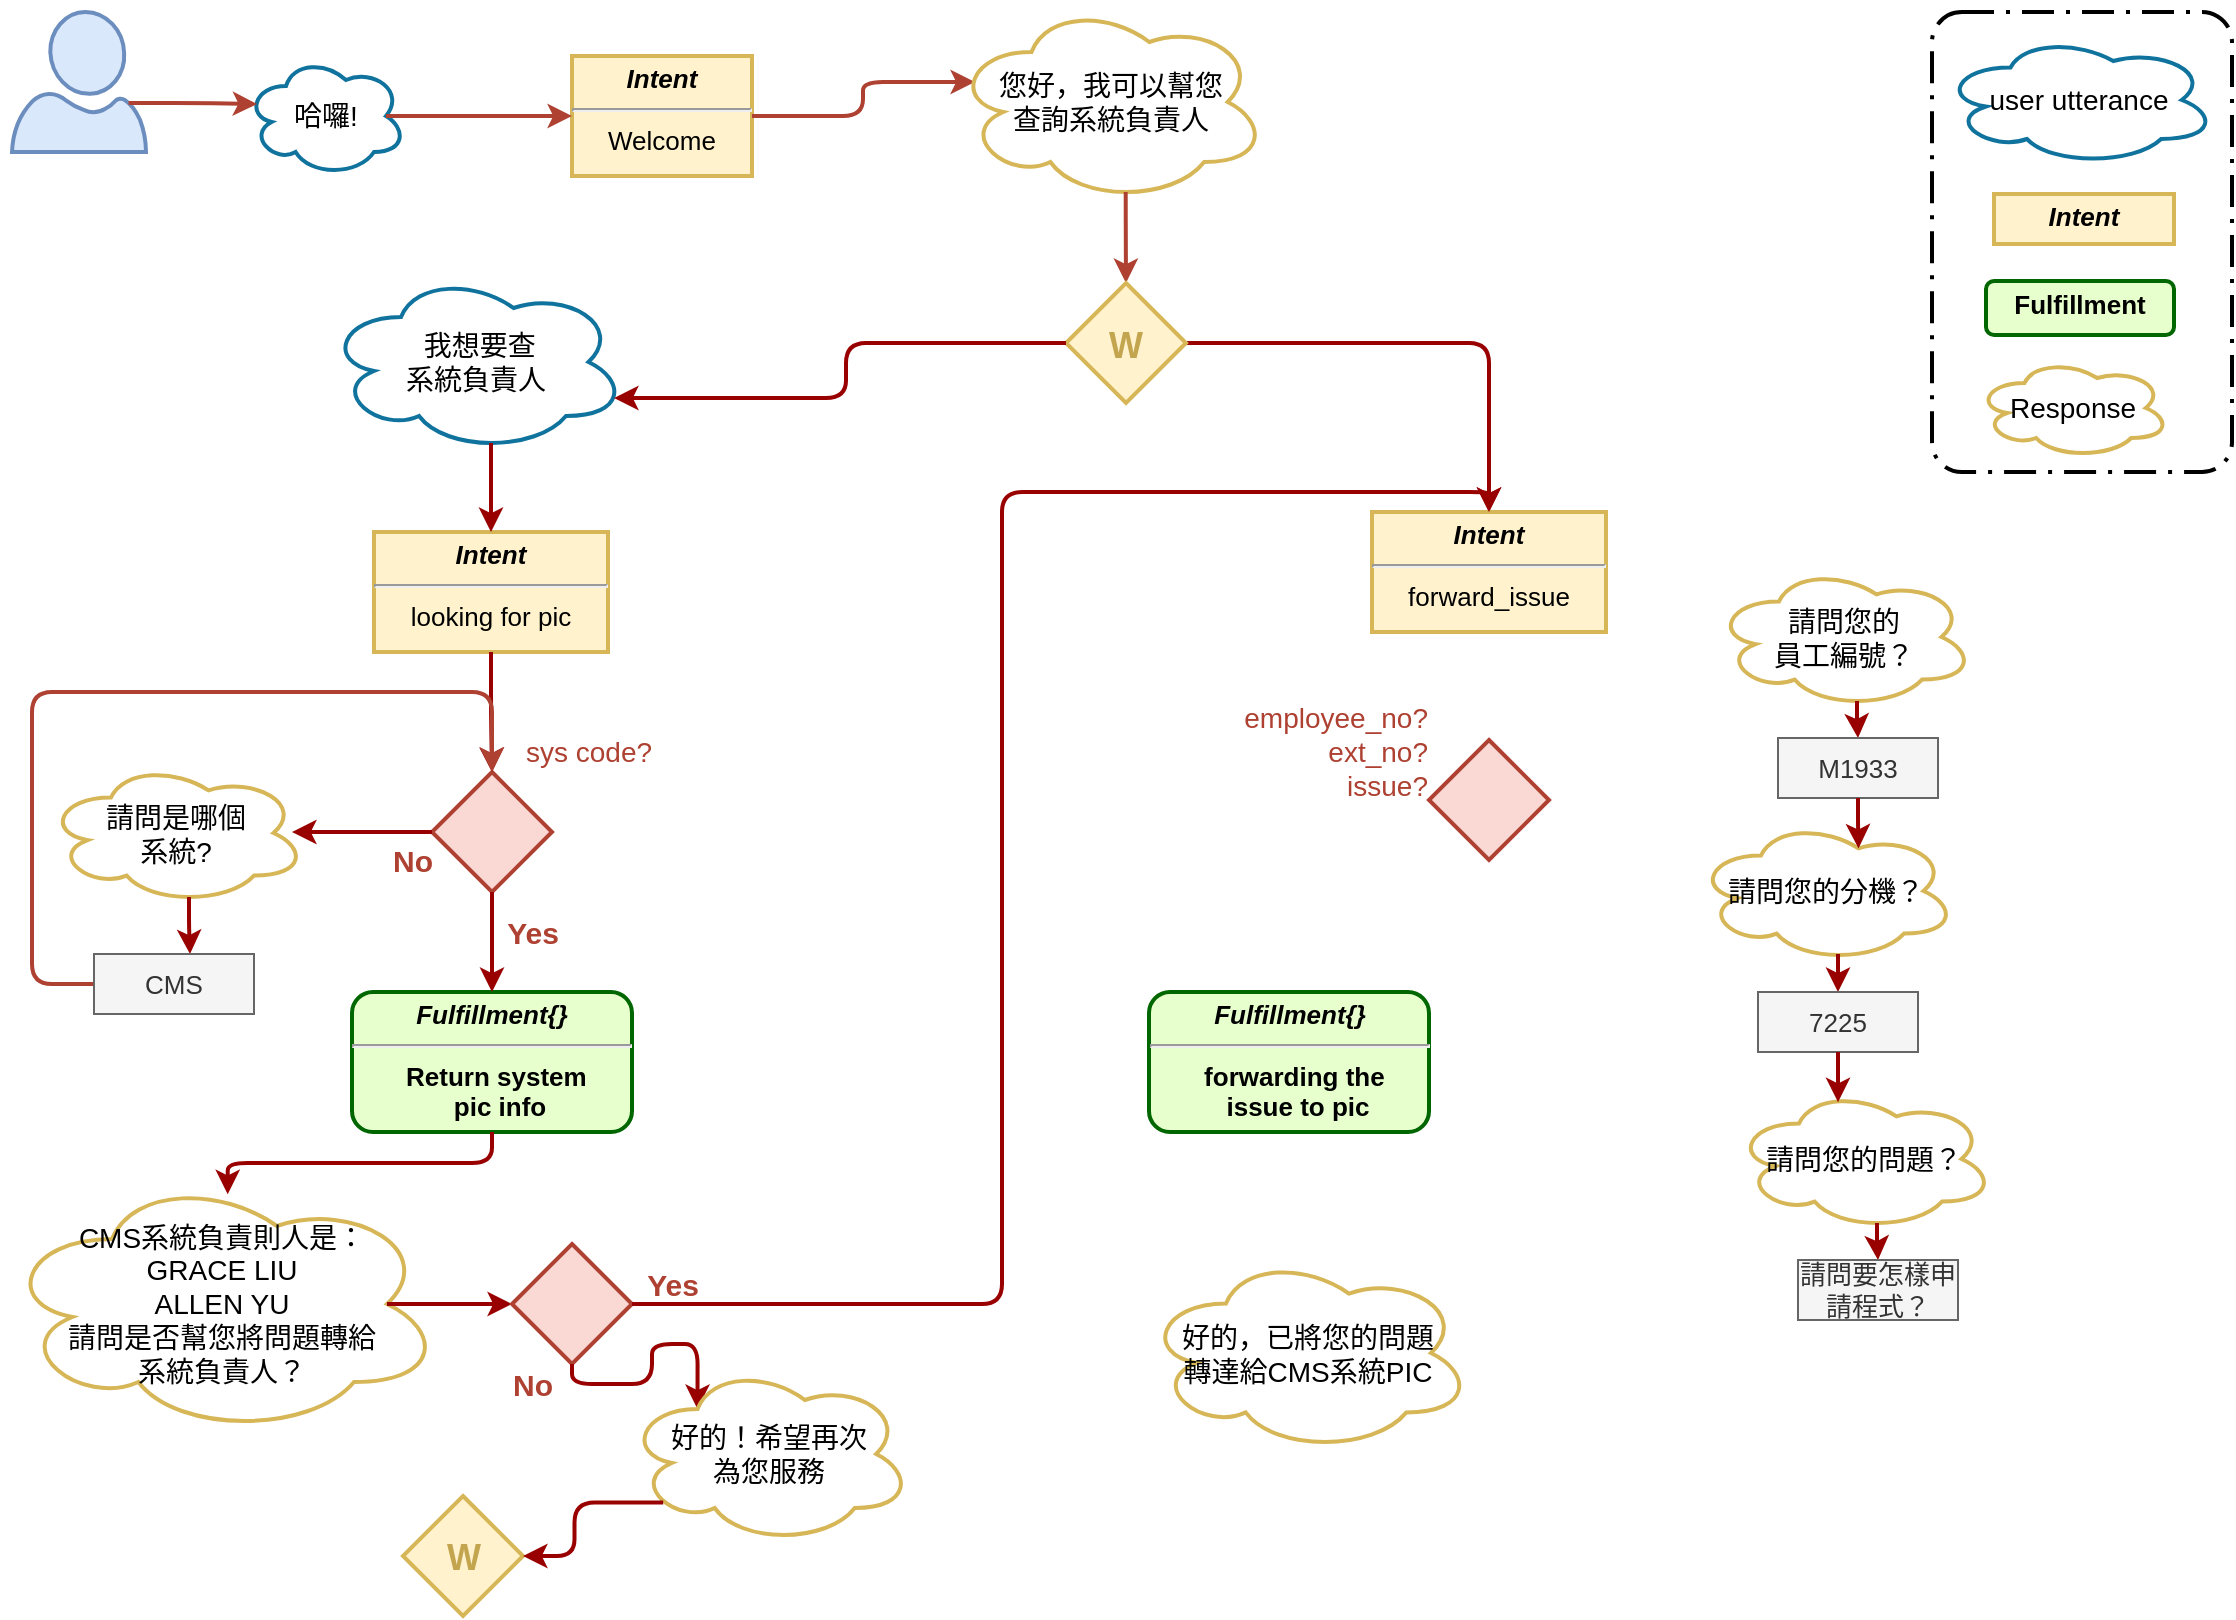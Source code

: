 <mxfile version="12.0.2" type="github" pages="3"><diagram name="system_pic" id="c7558073-3199-34d8-9f00-42111426c3f3"><mxGraphModel dx="1205" dy="955" grid="1" gridSize="10" guides="1" tooltips="1" connect="1" arrows="1" fold="1" page="1" pageScale="1" pageWidth="1169" pageHeight="827" background="#ffffff" math="0" shadow="0"><root><mxCell id="0"/><mxCell id="1" parent="0"/><mxCell id="UULcr4wzxz8fVeq9J12U-1" value="" style="verticalLabelPosition=bottom;html=1;verticalAlign=top;align=center;strokeColor=#6c8ebf;fillColor=#dae8fc;shape=mxgraph.azure.user;strokeWidth=2;" vertex="1" parent="1"><mxGeometry x="40" y="20" width="67" height="70" as="geometry"/></mxCell><mxCell id="UULcr4wzxz8fVeq9J12U-2" value="哈囉!" style="ellipse;shape=cloud;whiteSpace=wrap;html=1;rounded=0;shadow=0;glass=0;comic=0;strokeColor=#10739e;strokeWidth=2;fillColor=none;fontSize=14;" vertex="1" parent="1"><mxGeometry x="157" y="42" width="80" height="60" as="geometry"/></mxCell><mxCell id="UULcr4wzxz8fVeq9J12U-3" value="" style="strokeColor=#AE4132;strokeWidth=2;exitX=0.87;exitY=0.65;exitDx=0;exitDy=0;rounded=1;edgeStyle=elbowEdgeStyle;fontSize=13;exitPerimeter=0;entryX=0.07;entryY=0.4;entryDx=0;entryDy=0;entryPerimeter=0;" edge="1" parent="1" source="UULcr4wzxz8fVeq9J12U-1" target="UULcr4wzxz8fVeq9J12U-2"><mxGeometry width="100" height="100" relative="1" as="geometry"><mxPoint x="303" y="216" as="sourcePoint"/><mxPoint x="150" y="66" as="targetPoint"/></mxGeometry></mxCell><mxCell id="UULcr4wzxz8fVeq9J12U-4" value="&lt;p style=&quot;margin: 4px 0px 0px ; font-size: 13px&quot;&gt;&lt;b style=&quot;font-size: 13px&quot;&gt;&lt;i style=&quot;font-size: 13px&quot;&gt;Intent&lt;/i&gt;&lt;/b&gt;&lt;/p&gt;&lt;hr style=&quot;font-size: 13px&quot;&gt;&lt;div style=&quot;height: 2px ; font-size: 13px&quot;&gt;Welcome&lt;/div&gt;" style="verticalAlign=top;align=center;overflow=fill;fontSize=13;fontFamily=Helvetica;html=1;fillColor=#fff2cc;strokeColor=#d6b656;strokeWidth=2;" vertex="1" parent="1"><mxGeometry x="320" y="42" width="90" height="60" as="geometry"/></mxCell><mxCell id="UULcr4wzxz8fVeq9J12U-5" value="" style="strokeColor=#AE4132;strokeWidth=2;entryX=0;entryY=0.5;entryDx=0;entryDy=0;rounded=1;edgeStyle=elbowEdgeStyle;fontSize=13;exitX=0.875;exitY=0.5;exitDx=0;exitDy=0;exitPerimeter=0;" edge="1" parent="1" source="UULcr4wzxz8fVeq9J12U-2" target="UULcr4wzxz8fVeq9J12U-4"><mxGeometry width="100" height="100" relative="1" as="geometry"><mxPoint x="250" y="50" as="sourcePoint"/><mxPoint x="312" y="59.5" as="targetPoint"/></mxGeometry></mxCell><mxCell id="UULcr4wzxz8fVeq9J12U-6" value="" style="strokeColor=#AE4132;strokeWidth=2;exitX=1;exitY=0.5;exitDx=0;exitDy=0;entryX=0.07;entryY=0.4;entryDx=0;entryDy=0;rounded=1;edgeStyle=elbowEdgeStyle;fontSize=13;entryPerimeter=0;" edge="1" parent="1" source="UULcr4wzxz8fVeq9J12U-4" target="UULcr4wzxz8fVeq9J12U-7"><mxGeometry width="100" height="100" relative="1" as="geometry"><mxPoint x="440" y="64" as="sourcePoint"/><mxPoint x="512" y="64" as="targetPoint"/></mxGeometry></mxCell><mxCell id="UULcr4wzxz8fVeq9J12U-7" value="您好，我可以幫您&lt;br&gt;查詢系統負責人" style="ellipse;shape=cloud;whiteSpace=wrap;html=1;rounded=0;shadow=0;glass=0;comic=0;strokeColor=#D6B656;strokeWidth=2;fillColor=none;fontSize=14;" vertex="1" parent="1"><mxGeometry x="510.5" y="15" width="157" height="100" as="geometry"/></mxCell><mxCell id="UULcr4wzxz8fVeq9J12U-8" value="" style="strokeColor=#AE4132;strokeWidth=2;exitX=0.55;exitY=0.95;exitDx=0;exitDy=0;entryX=0.5;entryY=0;entryDx=0;entryDy=0;rounded=1;edgeStyle=orthogonalEdgeStyle;fontSize=13;exitPerimeter=0;entryPerimeter=0;" edge="1" parent="1" source="UULcr4wzxz8fVeq9J12U-7" target="46jpjzDpluu7MBixXLCP-1"><mxGeometry width="100" height="100" relative="1" as="geometry"><mxPoint x="667.5" y="65" as="sourcePoint"/><mxPoint x="597" y="156" as="targetPoint"/></mxGeometry></mxCell><mxCell id="yYg9ebC0nji1FcP7OP8K-36" value="" style="edgeStyle=orthogonalEdgeStyle;rounded=1;orthogonalLoop=1;jettySize=auto;html=1;fontSize=13;strokeColor=#990000;strokeWidth=2;entryX=0.5;entryY=0;entryDx=0;entryDy=0;" edge="1" parent="1" source="46jpjzDpluu7MBixXLCP-1" target="E_rGvpwOMSvOUPzh0rm--1"><mxGeometry relative="1" as="geometry"><mxPoint x="707" y="185.5" as="targetPoint"/></mxGeometry></mxCell><mxCell id="46jpjzDpluu7MBixXLCP-1" value="&lt;p style=&quot;line-height: 100%; font-size: 18px;&quot;&gt;W&lt;/p&gt;" style="strokeWidth=2;html=1;shape=mxgraph.flowchart.decision;whiteSpace=wrap;shadow=0;fillColor=#fff2cc;fontSize=18;labelBorderColor=none;strokeColor=#d6b656;spacing=0;fontStyle=1;fontColor=#C2A54E;" vertex="1" parent="1"><mxGeometry x="567" y="155.5" width="60" height="60" as="geometry"/></mxCell><mxCell id="WND-GHuz35NAi_lxnwUk-1" value="&lt;p style=&quot;margin: 4px 0px 0px ; font-size: 13px&quot;&gt;&lt;b style=&quot;font-size: 13px&quot;&gt;&lt;i style=&quot;font-size: 13px&quot;&gt;Intent&lt;/i&gt;&lt;/b&gt;&lt;/p&gt;&lt;hr style=&quot;font-size: 13px&quot;&gt;&lt;div style=&quot;height: 2px ; font-size: 13px&quot;&gt;looking for pic&lt;/div&gt;" style="verticalAlign=top;align=center;overflow=fill;fontSize=13;fontFamily=Helvetica;html=1;fillColor=#fff2cc;strokeColor=#d6b656;gradientColor=none;strokeWidth=2;" vertex="1" parent="1"><mxGeometry x="221" y="280" width="117" height="60" as="geometry"/></mxCell><mxCell id="WND-GHuz35NAi_lxnwUk-2" value="&lt;p style=&quot;line-height: 100%&quot;&gt;&lt;br&gt;&lt;/p&gt;" style="strokeWidth=2;html=1;shape=mxgraph.flowchart.decision;whiteSpace=wrap;shadow=0;fillColor=#fad9d5;fontSize=13;labelBorderColor=none;strokeColor=#ae4132;spacing=0;" vertex="1" parent="1"><mxGeometry x="250" y="400" width="60" height="60" as="geometry"/></mxCell><mxCell id="WND-GHuz35NAi_lxnwUk-3" value="" style="strokeColor=#990000;strokeWidth=2;exitX=0.5;exitY=1;exitDx=0;exitDy=0;entryX=0.5;entryY=0;entryDx=0;entryDy=0;rounded=1;edgeStyle=elbowEdgeStyle;elbow=vertical;fontSize=13;entryPerimeter=0;" edge="1" parent="1" source="WND-GHuz35NAi_lxnwUk-1" target="WND-GHuz35NAi_lxnwUk-2"><mxGeometry width="100" height="100" relative="1" as="geometry"><mxPoint x="150" y="420" as="sourcePoint"/><mxPoint x="420" y="600" as="targetPoint"/></mxGeometry></mxCell><mxCell id="WND-GHuz35NAi_lxnwUk-4" value="&lt;p style=&quot;margin: 4px 0px 0px ; font-size: 13px&quot;&gt;&lt;strong style=&quot;font-size: 13px&quot;&gt;&lt;i&gt;Fulfillment{}&lt;/i&gt;&lt;/strong&gt;&lt;/p&gt;&lt;hr style=&quot;font-size: 13px&quot;&gt;&lt;p style=&quot;margin: 0px 0px 0px 8px ; font-size: 13px&quot;&gt;Return system&amp;nbsp;&lt;/p&gt;&lt;p style=&quot;margin: 0px 0px 0px 8px ; font-size: 13px&quot;&gt;pic info&lt;/p&gt;" style="verticalAlign=middle;align=center;overflow=fill;fontSize=13;fontFamily=Helvetica;html=1;rounded=1;fontStyle=1;strokeWidth=2;fillColor=#E6FFCC;strokeColor=#006600;" vertex="1" parent="1"><mxGeometry x="210" y="510" width="140" height="70" as="geometry"/></mxCell><mxCell id="WND-GHuz35NAi_lxnwUk-5" value="" style="strokeColor=#990000;strokeWidth=2;exitX=0.5;exitY=1;exitDx=0;exitDy=0;entryX=0.5;entryY=0;entryDx=0;entryDy=0;rounded=1;edgeStyle=elbowEdgeStyle;elbow=vertical;fontSize=13;exitPerimeter=0;" edge="1" parent="1" source="WND-GHuz35NAi_lxnwUk-2" target="WND-GHuz35NAi_lxnwUk-4"><mxGeometry width="100" height="100" relative="1" as="geometry"><mxPoint x="440" y="520" as="sourcePoint"/><mxPoint x="440" y="610" as="targetPoint"/></mxGeometry></mxCell><mxCell id="WND-GHuz35NAi_lxnwUk-6" value="&lt;b&gt;&lt;font style=&quot;font-size: 15px&quot;&gt;Yes&lt;/font&gt;&lt;/b&gt;" style="text;html=1;resizable=0;autosize=1;align=center;verticalAlign=middle;points=[];fillColor=none;strokeColor=none;rounded=0;shadow=0;fontSize=13;fontColor=#AE4132;" vertex="1" parent="1"><mxGeometry x="280" y="470" width="40" height="20" as="geometry"/></mxCell><mxCell id="WND-GHuz35NAi_lxnwUk-7" value="&lt;span style=&quot;font-size: 14px&quot;&gt;sys code?&lt;/span&gt;" style="text;html=1;resizable=0;autosize=1;align=center;verticalAlign=middle;points=[];fillColor=none;strokeColor=none;rounded=0;shadow=0;fontSize=13;fontStyle=0;fontColor=#AE4132;" vertex="1" parent="1"><mxGeometry x="288" y="380" width="80" height="20" as="geometry"/></mxCell><mxCell id="WND-GHuz35NAi_lxnwUk-8" value="" style="strokeColor=#990000;strokeWidth=2;exitX=0;exitY=0.5;exitDx=0;exitDy=0;rounded=1;edgeStyle=elbowEdgeStyle;elbow=vertical;fontSize=13;exitPerimeter=0;" edge="1" parent="1" source="WND-GHuz35NAi_lxnwUk-2"><mxGeometry width="100" height="100" relative="1" as="geometry"><mxPoint x="290" y="330" as="sourcePoint"/><mxPoint x="180" y="430" as="targetPoint"/></mxGeometry></mxCell><mxCell id="WND-GHuz35NAi_lxnwUk-9" value="&lt;b&gt;&lt;font style=&quot;font-size: 15px&quot;&gt;No&lt;/font&gt;&lt;/b&gt;" style="text;html=1;resizable=0;autosize=1;align=center;verticalAlign=middle;points=[];fillColor=none;strokeColor=none;rounded=0;shadow=0;fontSize=13;fontColor=#AE4132;" vertex="1" parent="1"><mxGeometry x="220" y="434" width="40" height="20" as="geometry"/></mxCell><mxCell id="WND-GHuz35NAi_lxnwUk-10" value="&amp;nbsp;我想要查&lt;br&gt;系統負責人" style="ellipse;shape=cloud;whiteSpace=wrap;html=1;rounded=0;shadow=0;glass=0;comic=0;strokeColor=#10739e;strokeWidth=2;fillColor=none;fontSize=14;" vertex="1" parent="1"><mxGeometry x="197" y="150" width="150" height="90" as="geometry"/></mxCell><mxCell id="WND-GHuz35NAi_lxnwUk-11" value="" style="strokeColor=#990000;strokeWidth=2;exitX=0.55;exitY=0.95;exitDx=0;exitDy=0;entryX=0.5;entryY=0;entryDx=0;entryDy=0;rounded=1;edgeStyle=elbowEdgeStyle;elbow=vertical;fontSize=13;exitPerimeter=0;" edge="1" parent="1" source="WND-GHuz35NAi_lxnwUk-10" target="WND-GHuz35NAi_lxnwUk-1"><mxGeometry width="100" height="100" relative="1" as="geometry"><mxPoint x="290" y="350" as="sourcePoint"/><mxPoint x="290" y="460" as="targetPoint"/></mxGeometry></mxCell><mxCell id="WND-GHuz35NAi_lxnwUk-12" value="請問是哪個&lt;br&gt;系統?" style="ellipse;shape=cloud;whiteSpace=wrap;html=1;rounded=0;shadow=0;glass=0;comic=0;strokeColor=#D6B656;strokeWidth=2;fillColor=none;fontSize=14;" vertex="1" parent="1"><mxGeometry x="57" y="395" width="130" height="71" as="geometry"/></mxCell><mxCell id="WND-GHuz35NAi_lxnwUk-13" value="" style="strokeColor=#990000;strokeWidth=2;exitX=0.55;exitY=0.95;exitDx=0;exitDy=0;entryX=0.6;entryY=0;entryDx=0;entryDy=0;rounded=1;edgeStyle=elbowEdgeStyle;elbow=vertical;fontSize=13;exitPerimeter=0;entryPerimeter=0;" edge="1" parent="1" source="WND-GHuz35NAi_lxnwUk-12" target="WND-GHuz35NAi_lxnwUk-17"><mxGeometry width="100" height="100" relative="1" as="geometry"><mxPoint x="46.5" y="537.5" as="sourcePoint"/><mxPoint x="129" y="496" as="targetPoint"/></mxGeometry></mxCell><mxCell id="WND-GHuz35NAi_lxnwUk-14" value="CMS系統負責則人是：&lt;br&gt;GRACE LIU&lt;br&gt;ALLEN YU&lt;br&gt;請問是否幫您將問題轉給&lt;br&gt;系統負責人？" style="ellipse;shape=cloud;whiteSpace=wrap;html=1;rounded=0;shadow=0;glass=0;comic=0;strokeColor=#D6B656;strokeWidth=2;fillColor=none;fontSize=14;" vertex="1" parent="1"><mxGeometry x="35" y="601" width="220" height="130" as="geometry"/></mxCell><mxCell id="WND-GHuz35NAi_lxnwUk-15" value="" style="strokeColor=#990000;strokeWidth=2;exitX=0.5;exitY=1;exitDx=0;exitDy=0;entryX=0.513;entryY=0.078;entryDx=0;entryDy=0;rounded=1;edgeStyle=elbowEdgeStyle;elbow=vertical;fontSize=13;entryPerimeter=0;" edge="1" parent="1" source="WND-GHuz35NAi_lxnwUk-4" target="WND-GHuz35NAi_lxnwUk-14"><mxGeometry width="100" height="100" relative="1" as="geometry"><mxPoint x="493" y="565" as="sourcePoint"/><mxPoint x="480" y="609" as="targetPoint"/></mxGeometry></mxCell><mxCell id="WND-GHuz35NAi_lxnwUk-16" value="" style="strokeColor=#AE4132;strokeWidth=2;exitX=0;exitY=0.5;exitDx=0;exitDy=0;edgeStyle=orthogonalEdgeStyle;elbow=vertical;fontSize=13;jumpStyle=none;comic=0;rounded=1;" edge="1" parent="1" source="WND-GHuz35NAi_lxnwUk-17"><mxGeometry width="100" height="100" relative="1" as="geometry"><mxPoint x="99" y="486" as="sourcePoint"/><mxPoint x="280" y="400" as="targetPoint"/><Array as="points"><mxPoint x="50" y="506"/><mxPoint x="50" y="360"/><mxPoint x="280" y="360"/></Array></mxGeometry></mxCell><mxCell id="WND-GHuz35NAi_lxnwUk-17" value="CMS" style="rounded=0;whiteSpace=wrap;html=1;strokeWidth=1;fontSize=13;fillColor=#f5f5f5;strokeColor=#666666;fontColor=#333333;" vertex="1" parent="1"><mxGeometry x="81" y="491" width="80" height="30" as="geometry"/></mxCell><mxCell id="WND-GHuz35NAi_lxnwUk-18" value="" style="strokeColor=#990000;strokeWidth=2;exitX=0.875;exitY=0.5;exitDx=0;exitDy=0;rounded=1;edgeStyle=orthogonalEdgeStyle;elbow=vertical;fontSize=13;exitPerimeter=0;entryX=0;entryY=0.5;entryDx=0;entryDy=0;entryPerimeter=0;" edge="1" parent="1" source="WND-GHuz35NAi_lxnwUk-14" target="E_rGvpwOMSvOUPzh0rm--2"><mxGeometry width="100" height="100" relative="1" as="geometry"><mxPoint x="534" y="632.5" as="sourcePoint"/><mxPoint x="270" y="740" as="targetPoint"/><Array as="points"/></mxGeometry></mxCell><mxCell id="WND-GHuz35NAi_lxnwUk-19" value="&lt;p style=&quot;line-height: 100%; font-size: 18px;&quot;&gt;W&lt;/p&gt;" style="strokeWidth=2;html=1;shape=mxgraph.flowchart.decision;whiteSpace=wrap;shadow=0;fillColor=#fff2cc;fontSize=18;labelBorderColor=none;strokeColor=#d6b656;spacing=0;fontStyle=1;fontColor=#C2A54E;" vertex="1" parent="1"><mxGeometry x="235.5" y="762" width="60" height="60" as="geometry"/></mxCell><mxCell id="E_rGvpwOMSvOUPzh0rm--1" value="&lt;p style=&quot;margin: 4px 0px 0px ; font-size: 13px&quot;&gt;&lt;b style=&quot;font-size: 13px&quot;&gt;&lt;i style=&quot;font-size: 13px&quot;&gt;Intent&lt;/i&gt;&lt;/b&gt;&lt;/p&gt;&lt;hr style=&quot;font-size: 13px&quot;&gt;&lt;div style=&quot;height: 2px ; font-size: 13px&quot;&gt;forward_issue&lt;/div&gt;" style="verticalAlign=top;align=center;overflow=fill;fontSize=13;fontFamily=Helvetica;html=1;fillColor=#fff2cc;strokeColor=#d6b656;gradientColor=none;strokeWidth=2;" vertex="1" parent="1"><mxGeometry x="720" y="270" width="117" height="60" as="geometry"/></mxCell><mxCell id="E_rGvpwOMSvOUPzh0rm--2" value="&lt;p style=&quot;line-height: 100%&quot;&gt;&lt;br&gt;&lt;/p&gt;" style="strokeWidth=2;html=1;shape=mxgraph.flowchart.decision;whiteSpace=wrap;shadow=0;fillColor=#fad9d5;fontSize=13;labelBorderColor=none;strokeColor=#ae4132;spacing=0;" vertex="1" parent="1"><mxGeometry x="290" y="636" width="60" height="60" as="geometry"/></mxCell><mxCell id="E_rGvpwOMSvOUPzh0rm--4" value="&lt;b&gt;&lt;font style=&quot;font-size: 15px&quot;&gt;No&lt;/font&gt;&lt;/b&gt;" style="text;html=1;resizable=0;autosize=1;align=center;verticalAlign=middle;points=[];fillColor=none;strokeColor=none;rounded=0;shadow=0;fontSize=13;fontColor=#AE4132;" vertex="1" parent="1"><mxGeometry x="280" y="696" width="40" height="20" as="geometry"/></mxCell><mxCell id="E_rGvpwOMSvOUPzh0rm--5" value="&lt;b&gt;&lt;font style=&quot;font-size: 15px&quot;&gt;Yes&lt;/font&gt;&lt;/b&gt;" style="text;html=1;resizable=0;autosize=1;align=center;verticalAlign=middle;points=[];fillColor=none;strokeColor=none;rounded=0;shadow=0;fontSize=13;fontColor=#AE4132;" vertex="1" parent="1"><mxGeometry x="350" y="646" width="40" height="20" as="geometry"/></mxCell><mxCell id="E_rGvpwOMSvOUPzh0rm--6" value="" style="strokeColor=#990000;strokeWidth=2;exitX=0;exitY=0.5;exitDx=0;exitDy=0;rounded=1;edgeStyle=orthogonalEdgeStyle;elbow=vertical;fontSize=13;exitPerimeter=0;entryX=0.96;entryY=0.7;entryDx=0;entryDy=0;entryPerimeter=0;" edge="1" parent="1" source="46jpjzDpluu7MBixXLCP-1" target="WND-GHuz35NAi_lxnwUk-10"><mxGeometry width="100" height="100" relative="1" as="geometry"><mxPoint x="660" y="611" as="sourcePoint"/><mxPoint x="804" y="356" as="targetPoint"/><Array as="points"><mxPoint x="457" y="186"/><mxPoint x="457" y="213"/></Array></mxGeometry></mxCell><mxCell id="E_rGvpwOMSvOUPzh0rm--7" value="" style="strokeColor=#990000;strokeWidth=2;exitX=0.5;exitY=1;exitDx=0;exitDy=0;rounded=1;edgeStyle=orthogonalEdgeStyle;elbow=vertical;fontSize=13;exitPerimeter=0;entryX=0.25;entryY=0.25;entryDx=0;entryDy=0;entryPerimeter=0;" edge="1" parent="1" source="E_rGvpwOMSvOUPzh0rm--2" target="E_rGvpwOMSvOUPzh0rm--8"><mxGeometry width="100" height="100" relative="1" as="geometry"><mxPoint x="375" y="751.5" as="sourcePoint"/><mxPoint x="320" y="740" as="targetPoint"/><Array as="points"/></mxGeometry></mxCell><mxCell id="E_rGvpwOMSvOUPzh0rm--8" value="好的！希望再次&lt;br&gt;為您服務" style="ellipse;shape=cloud;whiteSpace=wrap;html=1;rounded=0;shadow=0;glass=0;comic=0;strokeColor=#D6B656;strokeWidth=2;fillColor=none;fontSize=14;" vertex="1" parent="1"><mxGeometry x="347" y="696" width="143" height="90" as="geometry"/></mxCell><mxCell id="E_rGvpwOMSvOUPzh0rm--9" value="" style="strokeColor=#990000;strokeWidth=2;exitX=1;exitY=0.5;exitDx=0;exitDy=0;rounded=1;edgeStyle=orthogonalEdgeStyle;fontSize=13;exitPerimeter=0;entryX=0.5;entryY=0;entryDx=0;entryDy=0;" edge="1" parent="1" source="E_rGvpwOMSvOUPzh0rm--2" target="E_rGvpwOMSvOUPzh0rm--1"><mxGeometry width="100" height="100" relative="1" as="geometry"><mxPoint x="390" y="659.5" as="sourcePoint"/><mxPoint x="452" y="659.5" as="targetPoint"/></mxGeometry></mxCell><mxCell id="E_rGvpwOMSvOUPzh0rm--12" value="" style="strokeColor=#990000;strokeWidth=2;exitX=0.13;exitY=0.77;exitDx=0;exitDy=0;rounded=1;edgeStyle=orthogonalEdgeStyle;elbow=vertical;fontSize=13;exitPerimeter=0;entryX=1;entryY=0.5;entryDx=0;entryDy=0;entryPerimeter=0;" edge="1" parent="1" source="E_rGvpwOMSvOUPzh0rm--8" target="WND-GHuz35NAi_lxnwUk-19"><mxGeometry width="100" height="100" relative="1" as="geometry"><mxPoint x="552" y="768" as="sourcePoint"/><mxPoint x="589" y="804" as="targetPoint"/><Array as="points"/></mxGeometry></mxCell><mxCell id="yYg9ebC0nji1FcP7OP8K-1" value="" style="rounded=1;arcSize=10;dashed=1;strokeColor=#000000;fillColor=none;gradientColor=none;dashPattern=8 3 1 3;strokeWidth=2;" vertex="1" parent="1"><mxGeometry x="1000" y="20" width="150" height="230" as="geometry"/></mxCell><mxCell id="yYg9ebC0nji1FcP7OP8K-2" value="Response" style="ellipse;shape=cloud;whiteSpace=wrap;html=1;rounded=0;shadow=0;glass=0;comic=0;strokeColor=#D6B656;strokeWidth=2;fillColor=none;fontSize=14;" vertex="1" parent="1"><mxGeometry x="1022" y="193" width="97" height="50" as="geometry"/></mxCell><mxCell id="yYg9ebC0nji1FcP7OP8K-3" value="&lt;p style=&quot;margin: 4px 0px 0px ; font-size: 13px&quot;&gt;&lt;b style=&quot;font-size: 13px&quot;&gt;&lt;i style=&quot;font-size: 13px&quot;&gt;Intent&lt;/i&gt;&lt;/b&gt;&lt;/p&gt;" style="verticalAlign=top;align=center;overflow=fill;fontSize=13;fontFamily=Helvetica;html=1;fillColor=#fff2cc;strokeColor=#d6b656;strokeWidth=2;" vertex="1" parent="1"><mxGeometry x="1031" y="111" width="90" height="25" as="geometry"/></mxCell><mxCell id="yYg9ebC0nji1FcP7OP8K-4" value="&lt;p style=&quot;margin: 4px 0px 0px ; font-size: 13px&quot;&gt;&lt;strong style=&quot;font-size: 13px&quot;&gt;Fulfillment&lt;/strong&gt;&lt;/p&gt;" style="verticalAlign=middle;align=center;overflow=fill;fontSize=13;fontFamily=Helvetica;html=1;rounded=1;fontStyle=1;strokeWidth=2;fillColor=#E6FFCC;strokeColor=#006600;" vertex="1" parent="1"><mxGeometry x="1027" y="154.5" width="94" height="27" as="geometry"/></mxCell><mxCell id="yYg9ebC0nji1FcP7OP8K-5" value="user utterance" style="ellipse;shape=cloud;whiteSpace=wrap;html=1;rounded=0;shadow=0;glass=0;comic=0;strokeColor=#10739e;strokeWidth=2;fillColor=none;fontSize=14;" vertex="1" parent="1"><mxGeometry x="1005" y="31.5" width="137" height="65" as="geometry"/></mxCell><mxCell id="yYg9ebC0nji1FcP7OP8K-6" value="&lt;p style=&quot;line-height: 100%&quot;&gt;&lt;br&gt;&lt;/p&gt;" style="strokeWidth=2;html=1;shape=mxgraph.flowchart.decision;whiteSpace=wrap;shadow=0;fillColor=#fad9d5;fontSize=13;labelBorderColor=none;strokeColor=#ae4132;spacing=0;" vertex="1" parent="1"><mxGeometry x="748.5" y="384" width="60" height="60" as="geometry"/></mxCell><mxCell id="yYg9ebC0nji1FcP7OP8K-7" value="請問您的&lt;br&gt;員工編號？" style="ellipse;shape=cloud;whiteSpace=wrap;html=1;rounded=0;shadow=0;glass=0;comic=0;strokeColor=#D6B656;strokeWidth=2;fillColor=none;fontSize=14;" vertex="1" parent="1"><mxGeometry x="891" y="297" width="130" height="71" as="geometry"/></mxCell><mxCell id="yYg9ebC0nji1FcP7OP8K-8" value="" style="strokeColor=#990000;strokeWidth=2;exitX=0.55;exitY=0.95;exitDx=0;exitDy=0;entryX=0.5;entryY=0;entryDx=0;entryDy=0;rounded=1;edgeStyle=elbowEdgeStyle;elbow=vertical;fontSize=13;exitPerimeter=0;" edge="1" parent="1" source="yYg9ebC0nji1FcP7OP8K-7" target="yYg9ebC0nji1FcP7OP8K-9"><mxGeometry width="100" height="100" relative="1" as="geometry"><mxPoint x="880.5" y="439.5" as="sourcePoint"/><mxPoint x="963" y="398" as="targetPoint"/></mxGeometry></mxCell><mxCell id="yYg9ebC0nji1FcP7OP8K-9" value="M1933" style="rounded=0;whiteSpace=wrap;html=1;strokeWidth=1;fontSize=13;fillColor=#f5f5f5;strokeColor=#666666;fontColor=#333333;" vertex="1" parent="1"><mxGeometry x="923" y="383" width="80" height="30" as="geometry"/></mxCell><mxCell id="yYg9ebC0nji1FcP7OP8K-12" value="請問您的分機？" style="ellipse;shape=cloud;whiteSpace=wrap;html=1;rounded=0;shadow=0;glass=0;comic=0;strokeColor=#D6B656;strokeWidth=2;fillColor=none;fontSize=14;" vertex="1" parent="1"><mxGeometry x="882" y="424" width="130" height="71" as="geometry"/></mxCell><mxCell id="yYg9ebC0nji1FcP7OP8K-13" value="" style="strokeColor=#990000;strokeWidth=2;entryX=0.5;entryY=0;entryDx=0;entryDy=0;rounded=1;edgeStyle=elbowEdgeStyle;elbow=vertical;fontSize=13;" edge="1" parent="1" target="yYg9ebC0nji1FcP7OP8K-14"><mxGeometry width="100" height="100" relative="1" as="geometry"><mxPoint x="953" y="491" as="sourcePoint"/><mxPoint x="954" y="525" as="targetPoint"/></mxGeometry></mxCell><mxCell id="yYg9ebC0nji1FcP7OP8K-14" value="7225" style="rounded=0;whiteSpace=wrap;html=1;strokeWidth=1;fontSize=13;fillColor=#f5f5f5;strokeColor=#666666;fontColor=#333333;" vertex="1" parent="1"><mxGeometry x="913" y="510" width="80" height="30" as="geometry"/></mxCell><mxCell id="yYg9ebC0nji1FcP7OP8K-18" value="請問您的問題？" style="ellipse;shape=cloud;whiteSpace=wrap;html=1;rounded=0;shadow=0;glass=0;comic=0;strokeColor=#D6B656;strokeWidth=2;fillColor=none;fontSize=14;" vertex="1" parent="1"><mxGeometry x="901" y="558" width="130" height="71" as="geometry"/></mxCell><mxCell id="yYg9ebC0nji1FcP7OP8K-19" value="" style="strokeColor=#990000;strokeWidth=2;exitX=0.55;exitY=0.95;exitDx=0;exitDy=0;entryX=0.5;entryY=0;entryDx=0;entryDy=0;rounded=1;edgeStyle=elbowEdgeStyle;elbow=vertical;fontSize=13;exitPerimeter=0;" edge="1" parent="1" source="yYg9ebC0nji1FcP7OP8K-18" target="yYg9ebC0nji1FcP7OP8K-20"><mxGeometry width="100" height="100" relative="1" as="geometry"><mxPoint x="890.5" y="700.5" as="sourcePoint"/><mxPoint x="973" y="659" as="targetPoint"/></mxGeometry></mxCell><mxCell id="yYg9ebC0nji1FcP7OP8K-20" value="請問要怎樣申請程式？" style="rounded=0;whiteSpace=wrap;html=1;strokeWidth=1;fontSize=13;fillColor=#f5f5f5;strokeColor=#666666;fontColor=#333333;" vertex="1" parent="1"><mxGeometry x="933" y="644" width="80" height="30" as="geometry"/></mxCell><mxCell id="yYg9ebC0nji1FcP7OP8K-23" value="&lt;span style=&quot;font-size: 14px&quot;&gt;employee_no?&lt;br&gt;ext_no?&lt;br&gt;issue?&lt;br&gt;&lt;/span&gt;" style="text;html=1;resizable=0;autosize=1;align=right;verticalAlign=middle;points=[];fillColor=none;strokeColor=none;rounded=0;shadow=0;fontSize=13;fontStyle=0;fontColor=#AE4132;" vertex="1" parent="1"><mxGeometry x="638.5" y="360" width="110" height="60" as="geometry"/></mxCell><mxCell id="yYg9ebC0nji1FcP7OP8K-29" value="" style="strokeColor=#990000;strokeWidth=2;exitX=0.5;exitY=1;exitDx=0;exitDy=0;entryX=0.625;entryY=0.2;entryDx=0;entryDy=0;rounded=1;edgeStyle=elbowEdgeStyle;elbow=vertical;fontSize=13;entryPerimeter=0;" edge="1" parent="1" source="yYg9ebC0nji1FcP7OP8K-9" target="yYg9ebC0nji1FcP7OP8K-12"><mxGeometry width="100" height="100" relative="1" as="geometry"><mxPoint x="1050" y="435" as="sourcePoint"/><mxPoint x="1050" y="454" as="targetPoint"/></mxGeometry></mxCell><mxCell id="yYg9ebC0nji1FcP7OP8K-30" value="" style="strokeColor=#990000;strokeWidth=2;exitX=0.5;exitY=1;exitDx=0;exitDy=0;entryX=0.4;entryY=0.1;entryDx=0;entryDy=0;rounded=1;edgeStyle=elbowEdgeStyle;elbow=vertical;fontSize=13;entryPerimeter=0;" edge="1" parent="1" source="yYg9ebC0nji1FcP7OP8K-14" target="yYg9ebC0nji1FcP7OP8K-18"><mxGeometry width="100" height="100" relative="1" as="geometry"><mxPoint x="881.5" y="559" as="sourcePoint"/><mxPoint x="881.5" y="578" as="targetPoint"/></mxGeometry></mxCell><mxCell id="yYg9ebC0nji1FcP7OP8K-31" value="&lt;p style=&quot;margin: 4px 0px 0px ; font-size: 13px&quot;&gt;&lt;strong style=&quot;font-size: 13px&quot;&gt;&lt;i&gt;Fulfillment{}&lt;/i&gt;&lt;/strong&gt;&lt;/p&gt;&lt;hr style=&quot;font-size: 13px&quot;&gt;&lt;p style=&quot;margin: 0px 0px 0px 8px ; font-size: 13px&quot;&gt;forwarding the&amp;nbsp;&lt;/p&gt;&lt;p style=&quot;margin: 0px 0px 0px 8px ; font-size: 13px&quot;&gt;issue to pic&lt;/p&gt;" style="verticalAlign=middle;align=center;overflow=fill;fontSize=13;fontFamily=Helvetica;html=1;rounded=1;fontStyle=1;strokeWidth=2;fillColor=#E6FFCC;strokeColor=#006600;" vertex="1" parent="1"><mxGeometry x="608.5" y="510" width="140" height="70" as="geometry"/></mxCell><mxCell id="yYg9ebC0nji1FcP7OP8K-32" value="好的，已將您的問題&lt;br&gt;轉達給CMS系統PIC" style="ellipse;shape=cloud;whiteSpace=wrap;html=1;rounded=0;shadow=0;glass=0;comic=0;strokeColor=#D6B656;strokeWidth=2;fillColor=none;fontSize=14;" vertex="1" parent="1"><mxGeometry x="606" y="641" width="164" height="99" as="geometry"/></mxCell></root></mxGraphModel></diagram><diagram id="bM1LIQPi1tVLYMAEycQf" name="whl_family"><mxGraphModel dx="1205" dy="955" grid="1" gridSize="10" guides="1" tooltips="1" connect="1" arrows="1" fold="1" page="1" pageScale="1" pageWidth="1169" pageHeight="827" background="#ffffff" math="0" shadow="0"><root><mxCell id="w6Rwm8e1sw4K4lW6BCrl-0"/><mxCell id="w6Rwm8e1sw4K4lW6BCrl-1" parent="w6Rwm8e1sw4K4lW6BCrl-0"/><mxCell id="jse-jPp2YFqfD8shlGFt-10" value="&lt;p style=&quot;margin: 4px 0px 0px; font-size: 13px;&quot;&gt;&lt;b style=&quot;font-size: 13px;&quot;&gt;&lt;i style=&quot;font-size: 13px;&quot;&gt;Intent&lt;/i&gt;&lt;/b&gt;&lt;/p&gt;&lt;hr style=&quot;font-size: 13px;&quot;&gt;&lt;div style=&quot;height: 2px; font-size: 13px;&quot;&gt;查詢個人設備預訂狀況&lt;/div&gt;" style="verticalAlign=top;align=center;overflow=fill;fontSize=13;fontFamily=Helvetica;html=1;fillColor=#fff2cc;strokeColor=#d6b656;gradientColor=none;strokeWidth=2;" parent="w6Rwm8e1sw4K4lW6BCrl-1" vertex="1"><mxGeometry x="50" y="240" width="140" height="60" as="geometry"/></mxCell><mxCell id="r8AQIAuawvi4urHGgF6m-0" value="&lt;p style=&quot;margin: 4px 0px 0px; font-size: 13px;&quot;&gt;&lt;b style=&quot;font-size: 13px;&quot;&gt;&lt;i style=&quot;font-size: 13px;&quot;&gt;Intent&lt;/i&gt;&lt;/b&gt;&lt;/p&gt;&lt;hr style=&quot;font-size: 13px;&quot;&gt;&lt;div style=&quot;height: 2px; font-size: 13px;&quot;&gt;查詢設備列表&lt;/div&gt;" style="verticalAlign=top;align=center;overflow=fill;fontSize=13;fontFamily=Helvetica;html=1;fillColor=#fff2cc;strokeColor=#d6b656;strokeWidth=2;gradientColor=none;" parent="w6Rwm8e1sw4K4lW6BCrl-1" vertex="1"><mxGeometry x="210" y="240" width="120" height="60" as="geometry"/></mxCell><mxCell id="mzmMlJA1ObpwoUsL8CBz-0" value="" style="strokeColor=#990000;strokeWidth=2;exitX=0.5;exitY=1;exitDx=0;exitDy=0;entryX=0.5;entryY=0;entryDx=0;entryDy=0;rounded=1;edgeStyle=elbowEdgeStyle;elbow=vertical;fontSize=13;" parent="w6Rwm8e1sw4K4lW6BCrl-1" source="jse-jPp2YFqfD8shlGFt-10" target="79elz4H1n_b1jxAeRC9k-4" edge="1"><mxGeometry width="100" height="100" relative="1" as="geometry"><mxPoint x="230" y="510" as="sourcePoint"/><mxPoint x="230" y="441" as="targetPoint"/></mxGeometry></mxCell><mxCell id="mzmMlJA1ObpwoUsL8CBz-1" value="&lt;p style=&quot;margin: 4px 0px 0px; font-size: 13px;&quot;&gt;&lt;b style=&quot;font-size: 13px;&quot;&gt;&lt;i style=&quot;font-size: 13px;&quot;&gt;Intent&lt;/i&gt;&lt;/b&gt;&lt;/p&gt;&lt;hr style=&quot;font-size: 13px;&quot;&gt;&lt;div style=&quot;height: 2px; font-size: 13px;&quot;&gt;查詢可用設備(by日期/時段)&lt;/div&gt;" style="verticalAlign=top;align=center;overflow=fill;fontSize=13;fontFamily=Helvetica;html=1;fillColor=#fff2cc;strokeColor=#d6b656;strokeWidth=2;gradientColor=none;" parent="w6Rwm8e1sw4K4lW6BCrl-1" vertex="1"><mxGeometry x="340" y="240" width="160" height="60" as="geometry"/></mxCell><mxCell id="mzmMlJA1ObpwoUsL8CBz-2" value="&lt;p style=&quot;margin: 4px 0px 0px; font-size: 13px;&quot;&gt;&lt;b style=&quot;font-size: 13px;&quot;&gt;&lt;i style=&quot;font-size: 13px;&quot;&gt;Intent&lt;/i&gt;&lt;/b&gt;&lt;/p&gt;&lt;hr style=&quot;font-size: 13px;&quot;&gt;&lt;div style=&quot;height: 2px; font-size: 13px;&quot;&gt;查詢設備可用時段(by日期)&lt;/div&gt;" style="verticalAlign=top;align=center;overflow=fill;fontSize=13;fontFamily=Helvetica;html=1;fillColor=#fff2cc;strokeColor=#d6b656;strokeWidth=2;gradientColor=none;" parent="w6Rwm8e1sw4K4lW6BCrl-1" vertex="1"><mxGeometry x="520" y="240" width="160" height="60" as="geometry"/></mxCell><mxCell id="mzmMlJA1ObpwoUsL8CBz-4" value="&lt;p style=&quot;margin: 4px 0px 0px; font-size: 13px;&quot;&gt;&lt;b style=&quot;font-size: 13px;&quot;&gt;&lt;i style=&quot;font-size: 13px;&quot;&gt;Intent&lt;/i&gt;&lt;/b&gt;&lt;/p&gt;&lt;hr style=&quot;font-size: 13px;&quot;&gt;&lt;div style=&quot;height: 2px; font-size: 13px;&quot;&gt;查詢設備是否被佔用(by日期/時段)&lt;/div&gt;" style="verticalAlign=top;align=center;overflow=fill;fontSize=13;fontFamily=Helvetica;html=1;fillColor=#fff2cc;strokeColor=#d6b656;strokeWidth=2;gradientColor=none;" parent="w6Rwm8e1sw4K4lW6BCrl-1" vertex="1"><mxGeometry x="700" y="240" width="200" height="60" as="geometry"/></mxCell><mxCell id="79elz4H1n_b1jxAeRC9k-3" value="" style="verticalLabelPosition=bottom;html=1;verticalAlign=top;align=center;strokeColor=#6c8ebf;fillColor=#dae8fc;shape=mxgraph.azure.user;strokeWidth=2;fontSize=13;" parent="w6Rwm8e1sw4K4lW6BCrl-1" vertex="1"><mxGeometry x="453" y="60" width="67" height="70" as="geometry"/></mxCell><mxCell id="79elz4H1n_b1jxAeRC9k-4" value="&lt;p style=&quot;margin: 4px 0px 0px; font-size: 13px;&quot;&gt;&lt;b style=&quot;font-size: 13px;&quot;&gt;&lt;i style=&quot;font-size: 13px;&quot;&gt;Intent&lt;/i&gt;&lt;/b&gt;&lt;/p&gt;&lt;hr style=&quot;font-size: 13px;&quot;&gt;&lt;div style=&quot;height: 2px; font-size: 13px;&quot;&gt;預定設備&lt;/div&gt;" style="verticalAlign=top;align=center;overflow=fill;fontSize=13;fontFamily=Helvetica;html=1;fillColor=#fff2cc;strokeColor=#d6b656;strokeWidth=2;gradientColor=none;" parent="w6Rwm8e1sw4K4lW6BCrl-1" vertex="1"><mxGeometry x="330" y="480" width="120" height="60" as="geometry"/></mxCell><mxCell id="79elz4H1n_b1jxAeRC9k-5" value="&lt;p style=&quot;margin: 4px 0px 0px; font-size: 13px;&quot;&gt;&lt;b style=&quot;font-size: 13px;&quot;&gt;&lt;i style=&quot;font-size: 13px;&quot;&gt;Intent&lt;/i&gt;&lt;/b&gt;&lt;/p&gt;&lt;hr style=&quot;font-size: 13px;&quot;&gt;&lt;div style=&quot;height: 2px; font-size: 13px;&quot;&gt;取消預定&lt;/div&gt;" style="verticalAlign=top;align=center;overflow=fill;fontSize=13;fontFamily=Helvetica;html=1;fillColor=#fff2cc;strokeColor=#d6b656;strokeWidth=2;gradientColor=none;" parent="w6Rwm8e1sw4K4lW6BCrl-1" vertex="1"><mxGeometry x="486.5" y="480" width="120" height="60" as="geometry"/></mxCell></root></mxGraphModel></diagram><diagram id="ZBpW3UwpYAJFGxqoSjzb" name="whl_report"><mxGraphModel dx="1205" dy="955" grid="1" gridSize="10" guides="1" tooltips="1" connect="1" arrows="1" fold="1" page="1" pageScale="1" pageWidth="1169" pageHeight="827" background="none" math="0" shadow="0"><root><mxCell id="0ivfpPBr5skAcwwmlLvo-0"/><mxCell id="0ivfpPBr5skAcwwmlLvo-1" parent="0ivfpPBr5skAcwwmlLvo-0"/><mxCell id="umgyrOQeBr-jDIExZj-T-0" value="&lt;p style=&quot;margin: 4px 0px 0px ; font-size: 13px&quot;&gt;&lt;b style=&quot;font-size: 13px&quot;&gt;&lt;i style=&quot;font-size: 13px&quot;&gt;Intent&lt;/i&gt;&lt;/b&gt;&lt;/p&gt;&lt;hr style=&quot;font-size: 13px&quot;&gt;&lt;div style=&quot;height: 2px ; font-size: 13px&quot;&gt;list_rs&lt;/div&gt;" style="verticalAlign=top;align=center;overflow=fill;fontSize=13;fontFamily=Helvetica;html=1;fillColor=#fff2cc;strokeColor=#d6b656;gradientColor=none;strokeWidth=2;" parent="0ivfpPBr5skAcwwmlLvo-1" vertex="1"><mxGeometry x="221" y="280" width="117" height="60" as="geometry"/></mxCell><mxCell id="umgyrOQeBr-jDIExZj-T-4" value="&lt;b&gt;&lt;i&gt;Intent&lt;/i&gt;&lt;/b&gt;&lt;br&gt;&lt;hr&gt;switch_rs&amp;nbsp;&lt;br&gt;(active/inactive)" style="verticalAlign=top;align=center;overflow=fill;fontSize=13;fontFamily=Helvetica;fillColor=#fff2cc;strokeColor=#d6b656;gradientColor=none;strokeWidth=2;html=1;" parent="0ivfpPBr5skAcwwmlLvo-1" vertex="1"><mxGeometry x="481" y="339" width="140" height="70" as="geometry"/></mxCell><mxCell id="umgyrOQeBr-jDIExZj-T-6" value="&lt;p style=&quot;margin: 4px 0px 0px ; font-size: 13px&quot;&gt;&lt;b style=&quot;font-size: 13px&quot;&gt;&lt;i style=&quot;font-size: 13px&quot;&gt;Intent&lt;/i&gt;&lt;/b&gt;&lt;/p&gt;&lt;hr style=&quot;font-size: 13px&quot;&gt;&lt;div style=&quot;height: 2px ; font-size: 13px&quot;&gt;get_rs_info&lt;/div&gt;" style="verticalAlign=top;align=center;overflow=fill;fontSize=13;fontFamily=Helvetica;html=1;fillColor=#fff2cc;strokeColor=#d6b656;strokeWidth=2;" parent="0ivfpPBr5skAcwwmlLvo-1" vertex="1"><mxGeometry x="822" y="278.5" width="110" height="60" as="geometry"/></mxCell><mxCell id="L9RRq6yBFp1nKZq4xnOs-0" value="" style="verticalLabelPosition=bottom;html=1;verticalAlign=top;align=center;strokeColor=#6c8ebf;fillColor=#dae8fc;shape=mxgraph.azure.user;strokeWidth=2;" parent="0ivfpPBr5skAcwwmlLvo-1" vertex="1"><mxGeometry x="40" y="20" width="67" height="70" as="geometry"/></mxCell><mxCell id="6LbejTVu53MiOaFEW909-0" value="&lt;p style=&quot;line-height: 100%&quot;&gt;&lt;br&gt;&lt;/p&gt;" style="strokeWidth=2;html=1;shape=mxgraph.flowchart.decision;whiteSpace=wrap;shadow=0;fillColor=#fad9d5;fontSize=13;labelBorderColor=none;strokeColor=#ae4132;spacing=0;" parent="0ivfpPBr5skAcwwmlLvo-1" vertex="1"><mxGeometry x="250" y="400" width="60" height="60" as="geometry"/></mxCell><mxCell id="GGoVLLC3CAuERJFWFjjY-0" value="" style="strokeColor=#990000;strokeWidth=2;exitX=0.5;exitY=1;exitDx=0;exitDy=0;entryX=0.5;entryY=0;entryDx=0;entryDy=0;rounded=1;edgeStyle=elbowEdgeStyle;elbow=vertical;fontSize=13;entryPerimeter=0;" parent="0ivfpPBr5skAcwwmlLvo-1" source="umgyrOQeBr-jDIExZj-T-0" target="6LbejTVu53MiOaFEW909-0" edge="1"><mxGeometry width="100" height="100" relative="1" as="geometry"><mxPoint x="150" y="420" as="sourcePoint"/><mxPoint x="420" y="600" as="targetPoint"/></mxGeometry></mxCell><mxCell id="34MEBnVgbnuP10-SyGdb-0" value="&lt;p style=&quot;margin: 4px 0px 0px ; font-size: 13px&quot;&gt;&lt;strong style=&quot;font-size: 13px&quot;&gt;&lt;i&gt;Fulfillment{}&lt;/i&gt;&lt;/strong&gt;&lt;/p&gt;&lt;hr style=&quot;font-size: 13px&quot;&gt;&lt;p style=&quot;margin: 0px 0px 0px 8px ; font-size: 13px&quot;&gt;Return RS List&lt;/p&gt;" style="verticalAlign=middle;align=center;overflow=fill;fontSize=13;fontFamily=Helvetica;html=1;rounded=1;fontStyle=1;strokeWidth=2;fillColor=#E6FFCC;strokeColor=#006600;" parent="0ivfpPBr5skAcwwmlLvo-1" vertex="1"><mxGeometry x="210" y="510" width="140" height="60" as="geometry"/></mxCell><mxCell id="34MEBnVgbnuP10-SyGdb-1" value="" style="strokeColor=#990000;strokeWidth=2;exitX=0.5;exitY=1;exitDx=0;exitDy=0;entryX=0.5;entryY=0;entryDx=0;entryDy=0;rounded=1;edgeStyle=elbowEdgeStyle;elbow=vertical;fontSize=13;exitPerimeter=0;" parent="0ivfpPBr5skAcwwmlLvo-1" source="6LbejTVu53MiOaFEW909-0" target="34MEBnVgbnuP10-SyGdb-0" edge="1"><mxGeometry width="100" height="100" relative="1" as="geometry"><mxPoint x="440" y="520" as="sourcePoint"/><mxPoint x="440" y="610" as="targetPoint"/></mxGeometry></mxCell><mxCell id="34MEBnVgbnuP10-SyGdb-2" value="&lt;b&gt;&lt;font style=&quot;font-size: 15px&quot;&gt;Yes&lt;/font&gt;&lt;/b&gt;" style="text;html=1;resizable=0;autosize=1;align=center;verticalAlign=middle;points=[];fillColor=none;strokeColor=none;rounded=0;shadow=0;fontSize=13;fontColor=#AE4132;" parent="0ivfpPBr5skAcwwmlLvo-1" vertex="1"><mxGeometry x="280" y="470" width="40" height="20" as="geometry"/></mxCell><mxCell id="34MEBnVgbnuP10-SyGdb-3" value="&lt;span&gt;&lt;font style=&quot;font-size: 14px&quot;&gt;&amp;nbsp;&lt;br&gt;Office Code?&lt;/font&gt;&lt;/span&gt;" style="text;html=1;resizable=0;autosize=1;align=center;verticalAlign=middle;points=[];fillColor=none;strokeColor=none;rounded=0;shadow=0;fontSize=13;fontStyle=0;fontColor=#AE4132;" parent="0ivfpPBr5skAcwwmlLvo-1" vertex="1"><mxGeometry x="288" y="380" width="100" height="40" as="geometry"/></mxCell><mxCell id="0UQkhSvVaB_1mdY3n597-1" value="" style="strokeColor=#990000;strokeWidth=2;exitX=0;exitY=0.5;exitDx=0;exitDy=0;rounded=1;edgeStyle=elbowEdgeStyle;elbow=vertical;fontSize=13;exitPerimeter=0;" parent="0ivfpPBr5skAcwwmlLvo-1" source="6LbejTVu53MiOaFEW909-0" edge="1"><mxGeometry width="100" height="100" relative="1" as="geometry"><mxPoint x="290" y="330" as="sourcePoint"/><mxPoint x="180" y="430" as="targetPoint"/></mxGeometry></mxCell><mxCell id="0UQkhSvVaB_1mdY3n597-2" value="&lt;b&gt;&lt;font style=&quot;font-size: 15px&quot;&gt;No&lt;/font&gt;&lt;/b&gt;" style="text;html=1;resizable=0;autosize=1;align=center;verticalAlign=middle;points=[];fillColor=none;strokeColor=none;rounded=0;shadow=0;fontSize=13;fontColor=#AE4132;" parent="0ivfpPBr5skAcwwmlLvo-1" vertex="1"><mxGeometry x="220" y="434" width="40" height="20" as="geometry"/></mxCell><mxCell id="0UQkhSvVaB_1mdY3n597-4" value="&lt;p style=&quot;line-height: 100%&quot;&gt;&lt;br&gt;&lt;/p&gt;" style="strokeWidth=2;html=1;shape=mxgraph.flowchart.decision;whiteSpace=wrap;shadow=0;fillColor=#fad9d5;fontSize=13;labelBorderColor=none;strokeColor=#ae4132;spacing=0;" parent="0ivfpPBr5skAcwwmlLvo-1" vertex="1"><mxGeometry x="847" y="408" width="60" height="60" as="geometry"/></mxCell><mxCell id="0UQkhSvVaB_1mdY3n597-5" value="&lt;span&gt;&lt;font style=&quot;font-size: 14px&quot;&gt;RS Code?&lt;/font&gt;&lt;/span&gt;" style="text;html=1;resizable=0;autosize=1;align=center;verticalAlign=middle;points=[];fillColor=none;strokeColor=none;rounded=0;shadow=0;fontSize=13;fontStyle=0;comic=0;fontColor=#AE4132;" parent="0ivfpPBr5skAcwwmlLvo-1" vertex="1"><mxGeometry x="789" y="397" width="80" height="20" as="geometry"/></mxCell><mxCell id="0UQkhSvVaB_1mdY3n597-6" value="&lt;p style=&quot;margin: 4px 0px 0px ; font-size: 13px&quot;&gt;&lt;strong style=&quot;font-size: 13px&quot;&gt;Fulfillment{}&lt;/strong&gt;&lt;/p&gt;&lt;hr style=&quot;font-size: 13px&quot;&gt;&lt;p style=&quot;margin: 0px 0px 0px 8px ; font-size: 13px&quot;&gt;Return RS Information&amp;nbsp;&lt;/p&gt;" style="verticalAlign=middle;align=center;overflow=fill;fontSize=13;fontFamily=Helvetica;html=1;rounded=1;fontStyle=1;strokeWidth=2;fillColor=#E6FFCC;strokeColor=#006600;" parent="0ivfpPBr5skAcwwmlLvo-1" vertex="1"><mxGeometry x="802" y="518" width="150" height="65" as="geometry"/></mxCell><mxCell id="0UQkhSvVaB_1mdY3n597-7" value="" style="strokeColor=#990000;strokeWidth=2;exitX=0.5;exitY=1;exitDx=0;exitDy=0;entryX=0.5;entryY=0;entryDx=0;entryDy=0;rounded=1;edgeStyle=elbowEdgeStyle;elbow=vertical;fontSize=13;exitPerimeter=0;" parent="0ivfpPBr5skAcwwmlLvo-1" source="0UQkhSvVaB_1mdY3n597-4" target="0UQkhSvVaB_1mdY3n597-6" edge="1"><mxGeometry width="100" height="100" relative="1" as="geometry"><mxPoint x="942" y="462" as="sourcePoint"/><mxPoint x="942" y="552" as="targetPoint"/></mxGeometry></mxCell><mxCell id="0UQkhSvVaB_1mdY3n597-8" value="&lt;b&gt;&lt;font style=&quot;font-size: 15px&quot;&gt;Yes&lt;/font&gt;&lt;/b&gt;" style="text;html=1;resizable=0;autosize=1;align=center;verticalAlign=middle;points=[];fillColor=none;strokeColor=none;rounded=0;shadow=0;fontSize=13;fontColor=#AE4132;" parent="0ivfpPBr5skAcwwmlLvo-1" vertex="1"><mxGeometry x="881" y="488" width="40" height="20" as="geometry"/></mxCell><mxCell id="0UQkhSvVaB_1mdY3n597-9" value="" style="strokeColor=#990000;strokeWidth=2;exitX=0.5;exitY=1;exitDx=0;exitDy=0;rounded=1;edgeStyle=elbowEdgeStyle;elbow=vertical;fontSize=13;entryX=0.5;entryY=0;entryDx=0;entryDy=0;entryPerimeter=0;" parent="0ivfpPBr5skAcwwmlLvo-1" source="umgyrOQeBr-jDIExZj-T-6" target="0UQkhSvVaB_1mdY3n597-4" edge="1"><mxGeometry width="100" height="100" relative="1" as="geometry"><mxPoint x="892" y="348" as="sourcePoint"/><mxPoint x="892" y="418" as="targetPoint"/></mxGeometry></mxCell><mxCell id="0UQkhSvVaB_1mdY3n597-12" value="&lt;b&gt;&lt;font style=&quot;font-size: 15px&quot;&gt;No&lt;/font&gt;&lt;/b&gt;" style="text;html=1;resizable=0;autosize=1;align=center;verticalAlign=middle;points=[];fillColor=none;strokeColor=none;rounded=0;shadow=0;fontSize=13;fontColor=#AE4132;" parent="0ivfpPBr5skAcwwmlLvo-1" vertex="1"><mxGeometry x="902" y="443" width="40" height="20" as="geometry"/></mxCell><mxCell id="0UQkhSvVaB_1mdY3n597-14" value="" style="strokeColor=#990000;strokeWidth=2;rounded=1;edgeStyle=orthogonalEdgeStyle;elbow=vertical;fontSize=13;entryX=0.5;entryY=0;entryDx=0;entryDy=0;entryPerimeter=0;exitX=1;exitY=0.5;exitDx=0;exitDy=0;" parent="0ivfpPBr5skAcwwmlLvo-1" source="VDIvDdAqKzBQ3UfRSM_H-4" target="0UQkhSvVaB_1mdY3n597-4" edge="1"><mxGeometry width="100" height="100" relative="1" as="geometry"><mxPoint x="1132" y="453" as="sourcePoint"/><mxPoint x="1157" y="408" as="targetPoint"/><Array as="points"><mxPoint x="1092" y="528"/><mxPoint x="1092" y="363"/><mxPoint x="877" y="363"/></Array></mxGeometry></mxCell><mxCell id="0UQkhSvVaB_1mdY3n597-15" value="目前有多少台&lt;br&gt;Report Server?" style="ellipse;shape=cloud;whiteSpace=wrap;html=1;rounded=0;shadow=0;glass=0;comic=0;strokeColor=#10739e;strokeWidth=2;fillColor=none;fontSize=14;" parent="0ivfpPBr5skAcwwmlLvo-1" vertex="1"><mxGeometry x="197" y="150" width="150" height="90" as="geometry"/></mxCell><mxCell id="0UQkhSvVaB_1mdY3n597-22" value="" style="strokeColor=#990000;strokeWidth=2;exitX=0.55;exitY=0.95;exitDx=0;exitDy=0;entryX=0.5;entryY=0;entryDx=0;entryDy=0;rounded=1;edgeStyle=elbowEdgeStyle;elbow=vertical;fontSize=13;exitPerimeter=0;" parent="0ivfpPBr5skAcwwmlLvo-1" source="0UQkhSvVaB_1mdY3n597-15" target="umgyrOQeBr-jDIExZj-T-0" edge="1"><mxGeometry width="100" height="100" relative="1" as="geometry"><mxPoint x="290" y="350" as="sourcePoint"/><mxPoint x="290" y="460" as="targetPoint"/></mxGeometry></mxCell><mxCell id="0UQkhSvVaB_1mdY3n597-27" value="請問是哪個&lt;br&gt;Office?" style="ellipse;shape=cloud;whiteSpace=wrap;html=1;rounded=0;shadow=0;glass=0;comic=0;strokeColor=#D6B656;strokeWidth=2;fillColor=none;fontSize=14;" parent="0ivfpPBr5skAcwwmlLvo-1" vertex="1"><mxGeometry x="57" y="395" width="130" height="71" as="geometry"/></mxCell><mxCell id="0UQkhSvVaB_1mdY3n597-29" value="" style="strokeColor=#990000;strokeWidth=2;exitX=0.55;exitY=0.95;exitDx=0;exitDy=0;entryX=0.6;entryY=0;entryDx=0;entryDy=0;rounded=1;edgeStyle=elbowEdgeStyle;elbow=vertical;fontSize=13;exitPerimeter=0;entryPerimeter=0;" parent="0ivfpPBr5skAcwwmlLvo-1" source="0UQkhSvVaB_1mdY3n597-27" target="0UQkhSvVaB_1mdY3n597-37" edge="1"><mxGeometry width="100" height="100" relative="1" as="geometry"><mxPoint x="46.5" y="537.5" as="sourcePoint"/><mxPoint x="129" y="496" as="targetPoint"/></mxGeometry></mxCell><mxCell id="0UQkhSvVaB_1mdY3n597-34" value="目前TWTPE01&lt;br&gt;RS狀態如下:&lt;br&gt;............" style="ellipse;shape=cloud;whiteSpace=wrap;html=1;rounded=0;shadow=0;glass=0;comic=0;strokeColor=#D6B656;strokeWidth=2;fillColor=none;fontSize=14;" parent="0ivfpPBr5skAcwwmlLvo-1" vertex="1"><mxGeometry x="205" y="620" width="147" height="90" as="geometry"/></mxCell><mxCell id="0UQkhSvVaB_1mdY3n597-35" value="" style="strokeColor=#990000;strokeWidth=2;exitX=0.5;exitY=1;exitDx=0;exitDy=0;entryX=0.513;entryY=0.078;entryDx=0;entryDy=0;rounded=1;edgeStyle=elbowEdgeStyle;elbow=vertical;fontSize=13;entryPerimeter=0;" parent="0ivfpPBr5skAcwwmlLvo-1" source="34MEBnVgbnuP10-SyGdb-0" target="0UQkhSvVaB_1mdY3n597-34" edge="1"><mxGeometry width="100" height="100" relative="1" as="geometry"><mxPoint x="493" y="565" as="sourcePoint"/><mxPoint x="480" y="609" as="targetPoint"/></mxGeometry></mxCell><mxCell id="0UQkhSvVaB_1mdY3n597-36" value="" style="strokeColor=#AE4132;strokeWidth=2;exitX=0;exitY=0.5;exitDx=0;exitDy=0;edgeStyle=orthogonalEdgeStyle;elbow=vertical;fontSize=13;jumpStyle=none;comic=0;rounded=1;" parent="0ivfpPBr5skAcwwmlLvo-1" source="0UQkhSvVaB_1mdY3n597-37" edge="1"><mxGeometry width="100" height="100" relative="1" as="geometry"><mxPoint x="99" y="486" as="sourcePoint"/><mxPoint x="280" y="400" as="targetPoint"/><Array as="points"><mxPoint x="50" y="506"/><mxPoint x="50" y="360"/><mxPoint x="280" y="360"/></Array></mxGeometry></mxCell><mxCell id="0UQkhSvVaB_1mdY3n597-37" value="TWTPE01" style="rounded=0;whiteSpace=wrap;html=1;strokeWidth=1;fontSize=13;fillColor=#f5f5f5;strokeColor=#666666;fontColor=#333333;" parent="0ivfpPBr5skAcwwmlLvo-1" vertex="1"><mxGeometry x="81" y="491" width="80" height="30" as="geometry"/></mxCell><mxCell id="0UQkhSvVaB_1mdY3n597-41" value="哈囉!" style="ellipse;shape=cloud;whiteSpace=wrap;html=1;rounded=0;shadow=0;glass=0;comic=0;strokeColor=#10739e;strokeWidth=2;fillColor=none;fontSize=14;" parent="0ivfpPBr5skAcwwmlLvo-1" vertex="1"><mxGeometry x="157" y="42" width="80" height="60" as="geometry"/></mxCell><mxCell id="0UQkhSvVaB_1mdY3n597-42" value="" style="strokeColor=#AE4132;strokeWidth=2;exitX=0.87;exitY=0.65;exitDx=0;exitDy=0;rounded=1;edgeStyle=elbowEdgeStyle;fontSize=13;exitPerimeter=0;entryX=0.07;entryY=0.4;entryDx=0;entryDy=0;entryPerimeter=0;" parent="0ivfpPBr5skAcwwmlLvo-1" source="L9RRq6yBFp1nKZq4xnOs-0" edge="1" target="0UQkhSvVaB_1mdY3n597-41"><mxGeometry width="100" height="100" relative="1" as="geometry"><mxPoint x="303" y="216" as="sourcePoint"/><mxPoint x="150" y="66" as="targetPoint"/></mxGeometry></mxCell><mxCell id="0UQkhSvVaB_1mdY3n597-44" value="&lt;p style=&quot;margin: 4px 0px 0px ; font-size: 13px&quot;&gt;&lt;b style=&quot;font-size: 13px&quot;&gt;&lt;i style=&quot;font-size: 13px&quot;&gt;Intent&lt;/i&gt;&lt;/b&gt;&lt;/p&gt;&lt;hr style=&quot;font-size: 13px&quot;&gt;&lt;div style=&quot;height: 2px ; font-size: 13px&quot;&gt;Welcome&lt;/div&gt;" style="verticalAlign=top;align=center;overflow=fill;fontSize=13;fontFamily=Helvetica;html=1;fillColor=#fff2cc;strokeColor=#d6b656;strokeWidth=2;" parent="0ivfpPBr5skAcwwmlLvo-1" vertex="1"><mxGeometry x="320" y="42" width="90" height="60" as="geometry"/></mxCell><mxCell id="0UQkhSvVaB_1mdY3n597-46" value="&lt;p style=&quot;line-height: 100%; font-size: 18px;&quot;&gt;W&lt;/p&gt;" style="strokeWidth=2;html=1;shape=mxgraph.flowchart.decision;whiteSpace=wrap;shadow=0;fillColor=#fff2cc;fontSize=18;labelBorderColor=none;strokeColor=#d6b656;spacing=0;fontStyle=1;fontColor=#C2A54E;" parent="0ivfpPBr5skAcwwmlLvo-1" vertex="1"><mxGeometry x="567" y="155.5" width="60" height="60" as="geometry"/></mxCell><mxCell id="0UQkhSvVaB_1mdY3n597-47" value="" style="strokeColor=#AE4132;strokeWidth=2;entryX=0;entryY=0.5;entryDx=0;entryDy=0;rounded=1;edgeStyle=elbowEdgeStyle;fontSize=13;exitX=0.875;exitY=0.5;exitDx=0;exitDy=0;exitPerimeter=0;" parent="0ivfpPBr5skAcwwmlLvo-1" edge="1" target="0UQkhSvVaB_1mdY3n597-44" source="0UQkhSvVaB_1mdY3n597-41"><mxGeometry width="100" height="100" relative="1" as="geometry"><mxPoint x="250" y="50" as="sourcePoint"/><mxPoint x="312" y="59.5" as="targetPoint"/></mxGeometry></mxCell><mxCell id="0UQkhSvVaB_1mdY3n597-48" value="" style="strokeColor=#AE4132;strokeWidth=2;exitX=1;exitY=0.5;exitDx=0;exitDy=0;entryX=0.07;entryY=0.4;entryDx=0;entryDy=0;rounded=1;edgeStyle=elbowEdgeStyle;fontSize=13;entryPerimeter=0;" parent="0ivfpPBr5skAcwwmlLvo-1" edge="1" target="0UQkhSvVaB_1mdY3n597-49" source="0UQkhSvVaB_1mdY3n597-44"><mxGeometry width="100" height="100" relative="1" as="geometry"><mxPoint x="440" y="64" as="sourcePoint"/><mxPoint x="512" y="64" as="targetPoint"/></mxGeometry></mxCell><mxCell id="0UQkhSvVaB_1mdY3n597-49" value="您好，我可以幫您了&lt;br&gt;解RS目前的狀況" style="ellipse;shape=cloud;whiteSpace=wrap;html=1;rounded=0;shadow=0;glass=0;comic=0;strokeColor=#D6B656;strokeWidth=2;fillColor=none;fontSize=14;" parent="0ivfpPBr5skAcwwmlLvo-1" vertex="1"><mxGeometry x="510.5" y="15" width="157" height="100" as="geometry"/></mxCell><mxCell id="0UQkhSvVaB_1mdY3n597-50" value="" style="strokeColor=#AE4132;strokeWidth=2;exitX=0.55;exitY=0.95;exitDx=0;exitDy=0;entryX=0.5;entryY=0;entryDx=0;entryDy=0;rounded=1;edgeStyle=orthogonalEdgeStyle;fontSize=13;exitPerimeter=0;entryPerimeter=0;" parent="0ivfpPBr5skAcwwmlLvo-1" source="0UQkhSvVaB_1mdY3n597-49" target="0UQkhSvVaB_1mdY3n597-46" edge="1"><mxGeometry width="100" height="100" relative="1" as="geometry"><mxPoint x="667.5" y="65" as="sourcePoint"/><mxPoint x="739.5" y="65" as="targetPoint"/></mxGeometry></mxCell><mxCell id="0UQkhSvVaB_1mdY3n597-53" value="" style="strokeColor=#990000;strokeWidth=2;exitX=0.55;exitY=0.95;exitDx=0;exitDy=0;rounded=1;edgeStyle=elbowEdgeStyle;elbow=vertical;fontSize=13;exitPerimeter=0;entryX=0.5;entryY=0;entryDx=0;entryDy=0;entryPerimeter=0;" parent="0ivfpPBr5skAcwwmlLvo-1" source="0UQkhSvVaB_1mdY3n597-34" target="0UQkhSvVaB_1mdY3n597-54" edge="1"><mxGeometry width="100" height="100" relative="1" as="geometry"><mxPoint x="534" y="632.5" as="sourcePoint"/><mxPoint x="270" y="740" as="targetPoint"/></mxGeometry></mxCell><mxCell id="0UQkhSvVaB_1mdY3n597-54" value="&lt;p style=&quot;line-height: 100%; font-size: 18px;&quot;&gt;W&lt;/p&gt;" style="strokeWidth=2;html=1;shape=mxgraph.flowchart.decision;whiteSpace=wrap;shadow=0;fillColor=#fff2cc;fontSize=18;labelBorderColor=none;strokeColor=#d6b656;spacing=0;fontStyle=1;fontColor=#C2A54E;" parent="0ivfpPBr5skAcwwmlLvo-1" vertex="1"><mxGeometry x="255.5" y="740" width="60" height="60" as="geometry"/></mxCell><mxCell id="VDIvDdAqKzBQ3UfRSM_H-0" value="tperp01目前&lt;br&gt;有問題嗎?" style="ellipse;shape=cloud;whiteSpace=wrap;html=1;rounded=0;shadow=0;glass=0;comic=0;strokeColor=#10739e;strokeWidth=2;fillColor=none;fontSize=14;" parent="0ivfpPBr5skAcwwmlLvo-1" vertex="1"><mxGeometry x="787" y="163.5" width="164" height="90" as="geometry"/></mxCell><mxCell id="VDIvDdAqKzBQ3UfRSM_H-2" value="請問是哪台&lt;br&gt;Repost Server?&lt;br&gt;" style="ellipse;shape=cloud;whiteSpace=wrap;html=1;rounded=0;shadow=0;glass=0;comic=0;strokeColor=#D6B656;strokeWidth=2;fillColor=none;fontSize=14;" parent="0ivfpPBr5skAcwwmlLvo-1" vertex="1"><mxGeometry x="952" y="407" width="130" height="76" as="geometry"/></mxCell><mxCell id="VDIvDdAqKzBQ3UfRSM_H-4" value="tperp01" style="rounded=0;whiteSpace=wrap;html=1;strokeWidth=1;fontSize=13;fillColor=#f5f5f5;strokeColor=#666666;fontColor=#333333;" parent="0ivfpPBr5skAcwwmlLvo-1" vertex="1"><mxGeometry x="984" y="513" width="80" height="30" as="geometry"/></mxCell><mxCell id="VDIvDdAqKzBQ3UfRSM_H-5" value="" style="strokeColor=#990000;strokeWidth=2;rounded=1;edgeStyle=elbowEdgeStyle;elbow=vertical;fontSize=13;entryX=0.07;entryY=0.4;entryDx=0;entryDy=0;entryPerimeter=0;exitX=1;exitY=0.5;exitDx=0;exitDy=0;exitPerimeter=0;" parent="0ivfpPBr5skAcwwmlLvo-1" source="0UQkhSvVaB_1mdY3n597-4" target="VDIvDdAqKzBQ3UfRSM_H-2" edge="1"><mxGeometry width="100" height="100" relative="1" as="geometry"><mxPoint x="912" y="437" as="sourcePoint"/><mxPoint x="782" y="445" as="targetPoint"/><Array as="points"><mxPoint x="932" y="437"/></Array></mxGeometry></mxCell><mxCell id="VDIvDdAqKzBQ3UfRSM_H-6" value="" style="strokeColor=#990000;strokeWidth=2;exitX=0.55;exitY=0.95;exitDx=0;exitDy=0;entryX=0.5;entryY=0;entryDx=0;entryDy=0;rounded=1;edgeStyle=elbowEdgeStyle;elbow=vertical;fontSize=13;exitPerimeter=0;" parent="0ivfpPBr5skAcwwmlLvo-1" source="VDIvDdAqKzBQ3UfRSM_H-0" target="umgyrOQeBr-jDIExZj-T-6" edge="1"><mxGeometry width="100" height="100" relative="1" as="geometry"><mxPoint x="929" y="303" as="sourcePoint"/><mxPoint x="916" y="347" as="targetPoint"/><Array as="points"/></mxGeometry></mxCell><mxCell id="VDIvDdAqKzBQ3UfRSM_H-7" value="tperp01&lt;br&gt;目前狀態active, &lt;br&gt;其他狀態如下..." style="ellipse;shape=cloud;whiteSpace=wrap;html=1;rounded=0;shadow=0;glass=0;comic=0;strokeColor=#D6B656;strokeWidth=2;fillColor=none;fontSize=14;" parent="0ivfpPBr5skAcwwmlLvo-1" vertex="1"><mxGeometry x="780" y="623" width="190" height="87" as="geometry"/></mxCell><mxCell id="VDIvDdAqKzBQ3UfRSM_H-8" value="" style="strokeColor=#990000;strokeWidth=2;exitX=0.5;exitY=1;exitDx=0;exitDy=0;entryX=0.513;entryY=0.078;entryDx=0;entryDy=0;rounded=1;edgeStyle=elbowEdgeStyle;elbow=vertical;fontSize=13;entryPerimeter=0;" parent="0ivfpPBr5skAcwwmlLvo-1" source="0UQkhSvVaB_1mdY3n597-6" target="VDIvDdAqKzBQ3UfRSM_H-7" edge="1"><mxGeometry width="100" height="100" relative="1" as="geometry"><mxPoint x="880" y="613" as="sourcePoint"/><mxPoint x="1080" y="652" as="targetPoint"/></mxGeometry></mxCell><mxCell id="VDIvDdAqKzBQ3UfRSM_H-9" value="" style="strokeColor=#990000;strokeWidth=2;exitX=0.55;exitY=0.95;exitDx=0;exitDy=0;rounded=1;edgeStyle=elbowEdgeStyle;elbow=vertical;fontSize=13;exitPerimeter=0;entryX=0.5;entryY=0;entryDx=0;entryDy=0;entryPerimeter=0;" parent="0ivfpPBr5skAcwwmlLvo-1" source="VDIvDdAqKzBQ3UfRSM_H-7" target="VDIvDdAqKzBQ3UfRSM_H-10" edge="1"><mxGeometry width="100" height="100" relative="1" as="geometry"><mxPoint x="854.5" y="701" as="sourcePoint"/><mxPoint x="838.5" y="735" as="targetPoint"/></mxGeometry></mxCell><mxCell id="VDIvDdAqKzBQ3UfRSM_H-10" value="&lt;p style=&quot;line-height: 100%; font-size: 18px;&quot;&gt;W&lt;/p&gt;" style="strokeWidth=2;html=1;shape=mxgraph.flowchart.decision;whiteSpace=wrap;shadow=0;fillColor=#fff2cc;fontSize=18;labelBorderColor=none;strokeColor=#d6b656;spacing=0;fontStyle=1;fontColor=#C2A54E;" parent="0ivfpPBr5skAcwwmlLvo-1" vertex="1"><mxGeometry x="855" y="735" width="60" height="60" as="geometry"/></mxCell><mxCell id="VDIvDdAqKzBQ3UfRSM_H-12" value="" style="strokeColor=#990000;strokeWidth=2;exitX=0.55;exitY=0.95;exitDx=0;exitDy=0;rounded=1;edgeStyle=elbowEdgeStyle;elbow=vertical;fontSize=13;exitPerimeter=0;" parent="0ivfpPBr5skAcwwmlLvo-1" source="VDIvDdAqKzBQ3UfRSM_H-2" target="VDIvDdAqKzBQ3UfRSM_H-4" edge="1"><mxGeometry width="100" height="100" relative="1" as="geometry"><mxPoint x="1024.5" y="488" as="sourcePoint"/><mxPoint x="1024.5" y="538" as="targetPoint"/></mxGeometry></mxCell><mxCell id="VDIvDdAqKzBQ3UfRSM_H-14" value="" style="strokeColor=#990000;strokeWidth=2;exitX=0;exitY=0.5;exitDx=0;exitDy=0;rounded=1;edgeStyle=elbowEdgeStyle;fontSize=13;exitPerimeter=0;entryX=0.96;entryY=0.7;entryDx=0;entryDy=0;entryPerimeter=0;" parent="0ivfpPBr5skAcwwmlLvo-1" source="0UQkhSvVaB_1mdY3n597-46" target="0UQkhSvVaB_1mdY3n597-15" edge="1"><mxGeometry width="100" height="100" relative="1" as="geometry"><mxPoint x="303" y="246" as="sourcePoint"/><mxPoint x="450" y="250" as="targetPoint"/></mxGeometry></mxCell><mxCell id="VDIvDdAqKzBQ3UfRSM_H-15" value="" style="strokeColor=#990000;strokeWidth=2;exitX=1;exitY=0.5;exitDx=0;exitDy=0;rounded=1;edgeStyle=elbowEdgeStyle;fontSize=13;exitPerimeter=0;entryX=0.07;entryY=0.4;entryDx=0;entryDy=0;entryPerimeter=0;" parent="0ivfpPBr5skAcwwmlLvo-1" source="0UQkhSvVaB_1mdY3n597-46" target="VDIvDdAqKzBQ3UfRSM_H-0" edge="1"><mxGeometry width="100" height="100" relative="1" as="geometry"><mxPoint x="737" y="295" as="sourcePoint"/><mxPoint x="524" y="322" as="targetPoint"/></mxGeometry></mxCell><mxCell id="VDIvDdAqKzBQ3UfRSM_H-16" value="請幫我&lt;br&gt;開啟/關閉RS" style="ellipse;shape=cloud;whiteSpace=wrap;html=1;rounded=0;shadow=0;glass=0;comic=0;strokeColor=#10739e;strokeWidth=2;fillColor=none;fontSize=14;" parent="0ivfpPBr5skAcwwmlLvo-1" vertex="1"><mxGeometry x="461" y="225" width="164" height="90" as="geometry"/></mxCell><mxCell id="NKnbBvsXSK_pB3nqTvZj-0" value="" style="strokeColor=#990000;strokeWidth=2;exitX=0.55;exitY=0.95;exitDx=0;exitDy=0;entryX=0.5;entryY=0;entryDx=0;entryDy=0;rounded=1;edgeStyle=elbowEdgeStyle;elbow=vertical;fontSize=13;exitPerimeter=0;" edge="1" parent="0ivfpPBr5skAcwwmlLvo-1" source="VDIvDdAqKzBQ3UfRSM_H-16" target="umgyrOQeBr-jDIExZj-T-4"><mxGeometry width="100" height="100" relative="1" as="geometry"><mxPoint x="547" y="317" as="sourcePoint"/><mxPoint x="547" y="377" as="targetPoint"/></mxGeometry></mxCell><mxCell id="NKnbBvsXSK_pB3nqTvZj-1" value="&lt;p style=&quot;margin: 4px 0px 0px ; font-size: 13px&quot;&gt;&lt;strong style=&quot;font-size: 13px&quot;&gt;Fulfillment{}&lt;/strong&gt;&lt;/p&gt;&lt;hr style=&quot;font-size: 13px&quot;&gt;&lt;p style=&quot;margin: 0px 0px 0px 8px ; font-size: 13px&quot;&gt;Active/InActive RS&lt;/p&gt;" style="verticalAlign=middle;align=center;overflow=fill;fontSize=13;fontFamily=Helvetica;html=1;rounded=1;fontStyle=1;strokeWidth=2;fillColor=#E6FFCC;strokeColor=#006600;" vertex="1" parent="0ivfpPBr5skAcwwmlLvo-1"><mxGeometry x="479" y="548" width="143" height="65" as="geometry"/></mxCell><mxCell id="NKnbBvsXSK_pB3nqTvZj-2" value="&lt;p style=&quot;line-height: 100%&quot;&gt;&lt;br&gt;&lt;/p&gt;" style="strokeWidth=2;html=1;shape=mxgraph.flowchart.decision;whiteSpace=wrap;shadow=0;fillColor=#fad9d5;fontSize=13;labelBorderColor=none;strokeColor=#ae4132;spacing=0;" vertex="1" parent="0ivfpPBr5skAcwwmlLvo-1"><mxGeometry x="521" y="448.5" width="60" height="60" as="geometry"/></mxCell><mxCell id="NKnbBvsXSK_pB3nqTvZj-3" value="" style="strokeColor=#990000;strokeWidth=2;exitX=0.5;exitY=1;exitDx=0;exitDy=0;entryX=0.5;entryY=0;entryDx=0;entryDy=0;rounded=1;edgeStyle=elbowEdgeStyle;elbow=vertical;fontSize=13;entryPerimeter=0;" edge="1" parent="0ivfpPBr5skAcwwmlLvo-1" source="umgyrOQeBr-jDIExZj-T-4" target="NKnbBvsXSK_pB3nqTvZj-2"><mxGeometry width="100" height="100" relative="1" as="geometry"><mxPoint x="590" y="423" as="sourcePoint"/><mxPoint x="590" y="456" as="targetPoint"/></mxGeometry></mxCell><mxCell id="NKnbBvsXSK_pB3nqTvZj-4" value="" style="strokeColor=#990000;strokeWidth=2;exitX=0.5;exitY=1;exitDx=0;exitDy=0;entryX=0.5;entryY=0;entryDx=0;entryDy=0;rounded=1;edgeStyle=elbowEdgeStyle;elbow=vertical;fontSize=13;exitPerimeter=0;" edge="1" parent="0ivfpPBr5skAcwwmlLvo-1" source="NKnbBvsXSK_pB3nqTvZj-2" target="NKnbBvsXSK_pB3nqTvZj-1"><mxGeometry width="100" height="100" relative="1" as="geometry"><mxPoint x="580.5" y="508.5" as="sourcePoint"/><mxPoint x="580.5" y="548.5" as="targetPoint"/></mxGeometry></mxCell><mxCell id="NKnbBvsXSK_pB3nqTvZj-5" value="&lt;span&gt;&lt;font style=&quot;font-size: 14px&quot;&gt;RS Code?&lt;/font&gt;&lt;/span&gt;" style="text;html=1;resizable=0;autosize=1;align=center;verticalAlign=middle;points=[];fillColor=none;strokeColor=none;rounded=0;shadow=0;fontSize=13;fontStyle=0;comic=0;fontColor=#AE4132;" vertex="1" parent="0ivfpPBr5skAcwwmlLvo-1"><mxGeometry x="457" y="443" width="80" height="20" as="geometry"/></mxCell><mxCell id="NKnbBvsXSK_pB3nqTvZj-6" value="&lt;b&gt;&lt;font style=&quot;font-size: 15px&quot;&gt;No&lt;/font&gt;&lt;/b&gt;" style="text;html=1;resizable=0;autosize=1;align=center;verticalAlign=middle;points=[];fillColor=none;strokeColor=none;rounded=0;shadow=0;fontSize=13;fontColor=#AE4132;" vertex="1" parent="0ivfpPBr5skAcwwmlLvo-1"><mxGeometry x="577" y="486" width="40" height="20" as="geometry"/></mxCell><mxCell id="NKnbBvsXSK_pB3nqTvZj-7" value="請問是哪台&lt;br&gt;Repost Server?&lt;br&gt;" style="ellipse;shape=cloud;whiteSpace=wrap;html=1;rounded=0;shadow=0;glass=0;comic=0;strokeColor=#D6B656;strokeWidth=2;fillColor=none;fontSize=14;" vertex="1" parent="0ivfpPBr5skAcwwmlLvo-1"><mxGeometry x="611.5" y="449" width="130" height="76" as="geometry"/></mxCell><mxCell id="NKnbBvsXSK_pB3nqTvZj-8" value="tperp01" style="rounded=0;whiteSpace=wrap;html=1;strokeWidth=1;fontSize=13;fillColor=#f5f5f5;strokeColor=#666666;fontColor=#333333;" vertex="1" parent="0ivfpPBr5skAcwwmlLvo-1"><mxGeometry x="642.5" y="555" width="80" height="30" as="geometry"/></mxCell><mxCell id="NKnbBvsXSK_pB3nqTvZj-9" value="" style="strokeColor=#990000;strokeWidth=2;rounded=1;edgeStyle=orthogonalEdgeStyle;elbow=vertical;fontSize=13;exitX=1;exitY=0.5;exitDx=0;exitDy=0;exitPerimeter=0;entryX=0.07;entryY=0.4;entryDx=0;entryDy=0;entryPerimeter=0;" edge="1" parent="0ivfpPBr5skAcwwmlLvo-1" target="NKnbBvsXSK_pB3nqTvZj-7" source="NKnbBvsXSK_pB3nqTvZj-2"><mxGeometry width="100" height="100" relative="1" as="geometry"><mxPoint x="600.5" y="476.5" as="sourcePoint"/><mxPoint x="644" y="541.5" as="targetPoint"/></mxGeometry></mxCell><mxCell id="NKnbBvsXSK_pB3nqTvZj-10" value="" style="strokeColor=#990000;strokeWidth=2;exitX=0.55;exitY=0.95;exitDx=0;exitDy=0;rounded=1;edgeStyle=elbowEdgeStyle;elbow=vertical;fontSize=13;exitPerimeter=0;entryX=0.5;entryY=0;entryDx=0;entryDy=0;" edge="1" parent="0ivfpPBr5skAcwwmlLvo-1" source="NKnbBvsXSK_pB3nqTvZj-7" target="NKnbBvsXSK_pB3nqTvZj-8"><mxGeometry width="100" height="100" relative="1" as="geometry"><mxPoint x="601" y="531.5" as="sourcePoint"/><mxPoint x="601" y="565.5" as="targetPoint"/></mxGeometry></mxCell><mxCell id="NKnbBvsXSK_pB3nqTvZj-11" value="&lt;b&gt;&lt;font style=&quot;font-size: 15px&quot;&gt;Yes&lt;/font&gt;&lt;/b&gt;" style="text;html=1;resizable=0;autosize=1;align=center;verticalAlign=middle;points=[];fillColor=none;strokeColor=none;rounded=0;shadow=0;fontSize=13;fontColor=#AE4132;" vertex="1" parent="0ivfpPBr5skAcwwmlLvo-1"><mxGeometry x="507" y="513" width="40" height="20" as="geometry"/></mxCell><mxCell id="NKnbBvsXSK_pB3nqTvZj-12" value="" style="strokeColor=#990000;strokeWidth=2;rounded=1;edgeStyle=orthogonalEdgeStyle;elbow=vertical;fontSize=13;entryX=0.5;entryY=0;entryDx=0;entryDy=0;entryPerimeter=0;exitX=1;exitY=0.5;exitDx=0;exitDy=0;" edge="1" parent="0ivfpPBr5skAcwwmlLvo-1" source="NKnbBvsXSK_pB3nqTvZj-8" target="NKnbBvsXSK_pB3nqTvZj-2"><mxGeometry width="100" height="100" relative="1" as="geometry"><mxPoint x="700.5" y="785" as="sourcePoint"/><mxPoint x="513.5" y="665" as="targetPoint"/><Array as="points"><mxPoint x="750" y="570"/><mxPoint x="750" y="420"/><mxPoint x="551" y="420"/></Array></mxGeometry></mxCell><mxCell id="NKnbBvsXSK_pB3nqTvZj-13" value="TPERP01已設定為active/inactive" style="ellipse;shape=cloud;whiteSpace=wrap;html=1;rounded=0;shadow=0;glass=0;comic=0;strokeColor=#D6B656;strokeWidth=2;fillColor=none;fontSize=14;" vertex="1" parent="0ivfpPBr5skAcwwmlLvo-1"><mxGeometry x="476" y="638" width="147" height="90" as="geometry"/></mxCell><mxCell id="NKnbBvsXSK_pB3nqTvZj-14" value="&lt;p style=&quot;line-height: 100%; font-size: 18px;&quot;&gt;W&lt;/p&gt;" style="strokeWidth=2;html=1;shape=mxgraph.flowchart.decision;whiteSpace=wrap;shadow=0;fillColor=#fff2cc;fontSize=18;labelBorderColor=none;strokeColor=#d6b656;spacing=0;fontStyle=1;fontColor=#C2A54E;" vertex="1" parent="0ivfpPBr5skAcwwmlLvo-1"><mxGeometry x="527" y="758" width="60" height="60" as="geometry"/></mxCell><mxCell id="NKnbBvsXSK_pB3nqTvZj-15" value="" style="strokeColor=#990000;strokeWidth=2;exitX=0.5;exitY=1;exitDx=0;exitDy=0;rounded=1;edgeStyle=elbowEdgeStyle;elbow=vertical;fontSize=13;entryX=0.51;entryY=0.122;entryDx=0;entryDy=0;entryPerimeter=0;" edge="1" parent="0ivfpPBr5skAcwwmlLvo-1" source="NKnbBvsXSK_pB3nqTvZj-1" target="NKnbBvsXSK_pB3nqTvZj-13"><mxGeometry width="100" height="100" relative="1" as="geometry"><mxPoint x="640" y="620" as="sourcePoint"/><mxPoint x="640" y="654" as="targetPoint"/></mxGeometry></mxCell><mxCell id="NKnbBvsXSK_pB3nqTvZj-16" value="" style="strokeColor=#990000;strokeWidth=2;exitX=0.55;exitY=0.95;exitDx=0;exitDy=0;rounded=1;edgeStyle=elbowEdgeStyle;elbow=vertical;fontSize=13;entryX=0.5;entryY=0;entryDx=0;entryDy=0;entryPerimeter=0;exitPerimeter=0;" edge="1" parent="0ivfpPBr5skAcwwmlLvo-1" source="NKnbBvsXSK_pB3nqTvZj-13" target="NKnbBvsXSK_pB3nqTvZj-14"><mxGeometry width="100" height="100" relative="1" as="geometry"><mxPoint x="586.5" y="728" as="sourcePoint"/><mxPoint x="586.5" y="764" as="targetPoint"/></mxGeometry></mxCell><mxCell id="NKnbBvsXSK_pB3nqTvZj-17" value="" style="strokeColor=#990000;strokeWidth=2;exitX=0.5;exitY=1;exitDx=0;exitDy=0;rounded=1;edgeStyle=orthogonalEdgeStyle;fontSize=13;exitPerimeter=0;entryX=0.4;entryY=0.1;entryDx=0;entryDy=0;entryPerimeter=0;" edge="1" parent="0ivfpPBr5skAcwwmlLvo-1" source="0UQkhSvVaB_1mdY3n597-46" target="VDIvDdAqKzBQ3UfRSM_H-16"><mxGeometry width="100" height="100" relative="1" as="geometry"><mxPoint x="637" y="196" as="sourcePoint"/><mxPoint x="808" y="210" as="targetPoint"/><Array as="points"><mxPoint x="527" y="216"/></Array></mxGeometry></mxCell><mxCell id="NKnbBvsXSK_pB3nqTvZj-18" value="" style="rounded=1;arcSize=10;dashed=1;strokeColor=#000000;fillColor=none;gradientColor=none;dashPattern=8 3 1 3;strokeWidth=2;" vertex="1" parent="0ivfpPBr5skAcwwmlLvo-1"><mxGeometry x="1000" y="20" width="150" height="230" as="geometry"/></mxCell><mxCell id="NKnbBvsXSK_pB3nqTvZj-19" value="Response" style="ellipse;shape=cloud;whiteSpace=wrap;html=1;rounded=0;shadow=0;glass=0;comic=0;strokeColor=#D6B656;strokeWidth=2;fillColor=none;fontSize=14;" vertex="1" parent="0ivfpPBr5skAcwwmlLvo-1"><mxGeometry x="1022" y="193" width="97" height="50" as="geometry"/></mxCell><mxCell id="NKnbBvsXSK_pB3nqTvZj-20" value="&lt;p style=&quot;margin: 4px 0px 0px ; font-size: 13px&quot;&gt;&lt;b style=&quot;font-size: 13px&quot;&gt;&lt;i style=&quot;font-size: 13px&quot;&gt;Intent&lt;/i&gt;&lt;/b&gt;&lt;/p&gt;" style="verticalAlign=top;align=center;overflow=fill;fontSize=13;fontFamily=Helvetica;html=1;fillColor=#fff2cc;strokeColor=#d6b656;strokeWidth=2;" vertex="1" parent="0ivfpPBr5skAcwwmlLvo-1"><mxGeometry x="1031" y="111" width="90" height="25" as="geometry"/></mxCell><mxCell id="NKnbBvsXSK_pB3nqTvZj-21" value="&lt;p style=&quot;margin: 4px 0px 0px ; font-size: 13px&quot;&gt;&lt;strong style=&quot;font-size: 13px&quot;&gt;Fulfillment&lt;/strong&gt;&lt;/p&gt;" style="verticalAlign=middle;align=center;overflow=fill;fontSize=13;fontFamily=Helvetica;html=1;rounded=1;fontStyle=1;strokeWidth=2;fillColor=#E6FFCC;strokeColor=#006600;" vertex="1" parent="0ivfpPBr5skAcwwmlLvo-1"><mxGeometry x="1027" y="154.5" width="94" height="27" as="geometry"/></mxCell><mxCell id="NKnbBvsXSK_pB3nqTvZj-22" value="user utterance" style="ellipse;shape=cloud;whiteSpace=wrap;html=1;rounded=0;shadow=0;glass=0;comic=0;strokeColor=#10739e;strokeWidth=2;fillColor=none;fontSize=14;" vertex="1" parent="0ivfpPBr5skAcwwmlLvo-1"><mxGeometry x="1005" y="31.5" width="137" height="65" as="geometry"/></mxCell></root></mxGraphModel></diagram></mxfile>